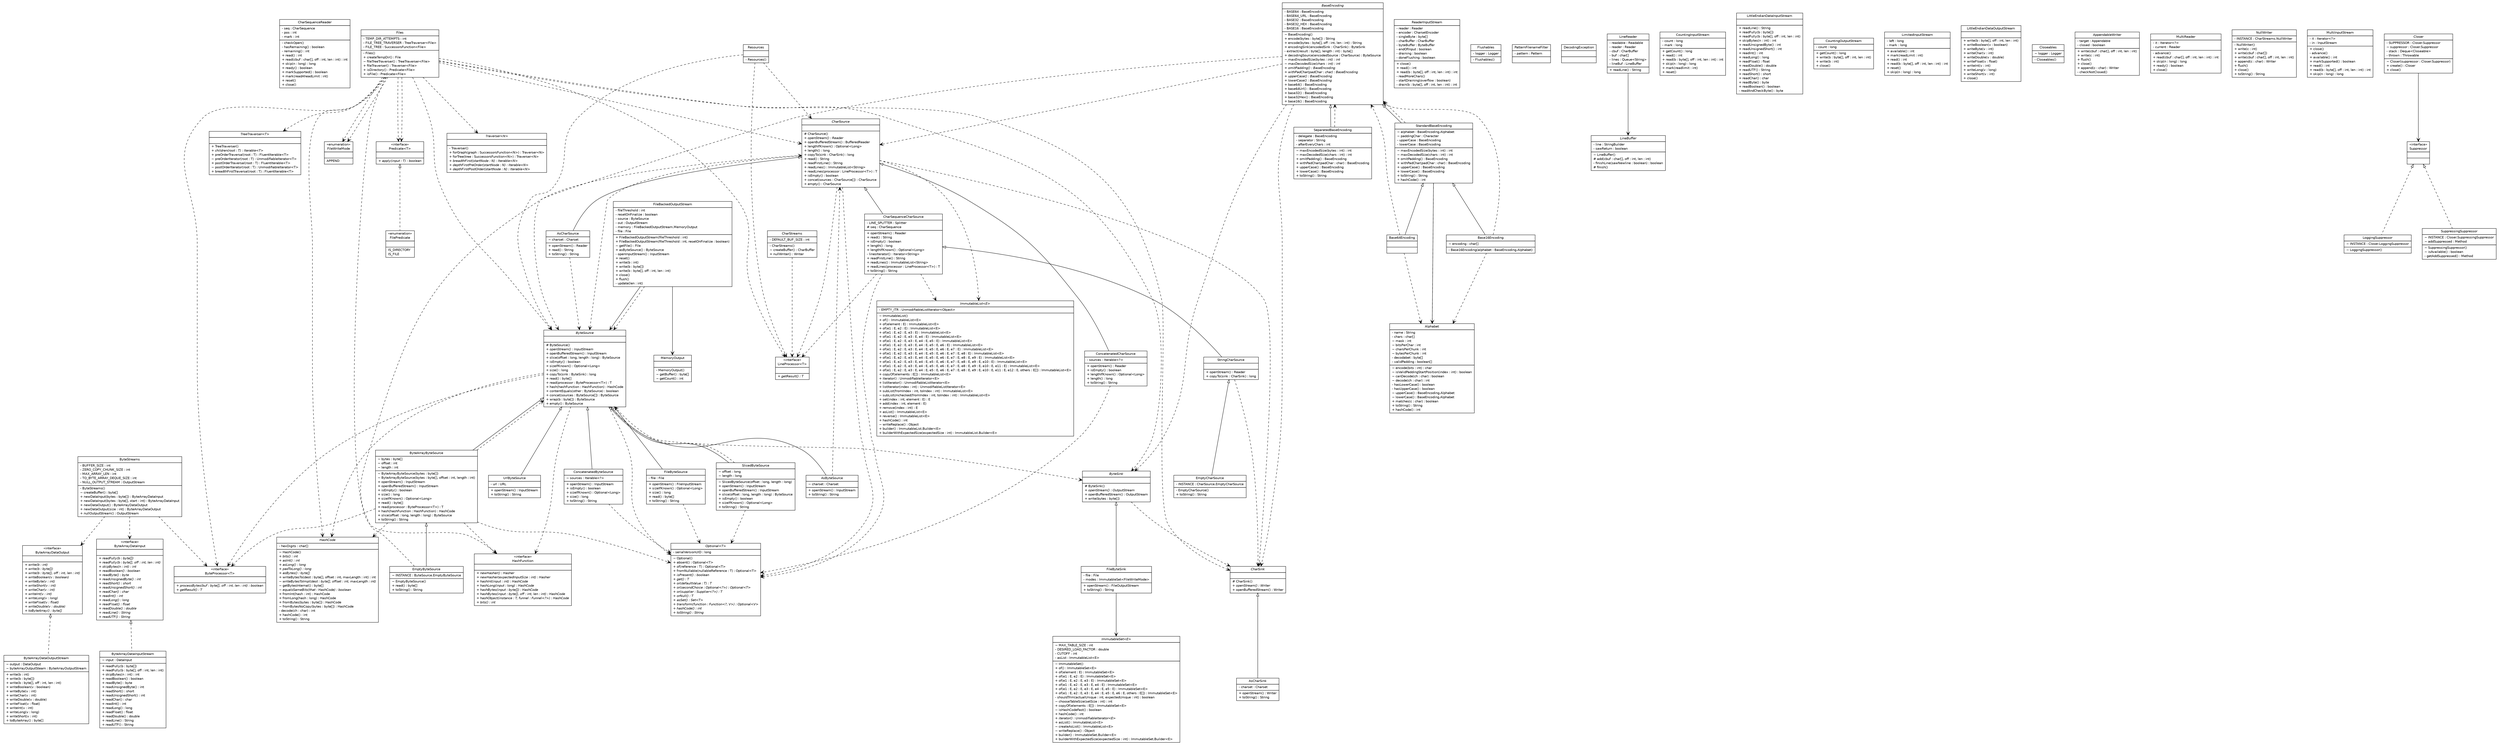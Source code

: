 #!/usr/local/bin/dot
#
# Class diagram 
# Generated by UMLGraph version R5_7_2-32-g40b5a6 (http://www.spinellis.gr/umlgraph/)
#

digraph G {
	edge [fontname="Helvetica",fontsize=10,labelfontname="Helvetica",labelfontsize=10];
	node [fontname="Helvetica",fontsize=10,shape=plaintext];
	nodesep=0.25;
	ranksep=0.5;
	// com.google.common.io.CharSequenceReader
	c0 [label=<<table title="com.google.common.io.CharSequenceReader" border="0" cellborder="1" cellspacing="0" cellpadding="2" port="p">
		<tr><td><table border="0" cellspacing="0" cellpadding="1">
<tr><td align="center" balign="center"> CharSequenceReader </td></tr>
		</table></td></tr>
		<tr><td><table border="0" cellspacing="0" cellpadding="1">
<tr><td align="left" balign="left"> - seq : CharSequence </td></tr>
<tr><td align="left" balign="left"> - pos : int </td></tr>
<tr><td align="left" balign="left"> - mark : int </td></tr>
		</table></td></tr>
		<tr><td><table border="0" cellspacing="0" cellpadding="1">
<tr><td align="left" balign="left"> - checkOpen() </td></tr>
<tr><td align="left" balign="left"> - hasRemaining() : boolean </td></tr>
<tr><td align="left" balign="left"> - remaining() : int </td></tr>
<tr><td align="left" balign="left"> + read() : int </td></tr>
<tr><td align="left" balign="left"> + read(cbuf : char[], off : int, len : int) : int </td></tr>
<tr><td align="left" balign="left"> + skip(n : long) : long </td></tr>
<tr><td align="left" balign="left"> + ready() : boolean </td></tr>
<tr><td align="left" balign="left"> + markSupported() : boolean </td></tr>
<tr><td align="left" balign="left"> + mark(readAheadLimit : int) </td></tr>
<tr><td align="left" balign="left"> + reset() </td></tr>
<tr><td align="left" balign="left"> + close() </td></tr>
		</table></td></tr>
		</table>>, URL="null", fontname="Helvetica", fontcolor="black", fontsize=10.0];
	// com.google.common.io.ByteArrayDataOutput
	c1 [label=<<table title="com.google.common.io.ByteArrayDataOutput" border="0" cellborder="1" cellspacing="0" cellpadding="2" port="p">
		<tr><td><table border="0" cellspacing="0" cellpadding="1">
<tr><td align="center" balign="center"> &#171;interface&#187; </td></tr>
<tr><td align="center" balign="center"> ByteArrayDataOutput </td></tr>
		</table></td></tr>
		<tr><td><table border="0" cellspacing="0" cellpadding="1">
<tr><td align="left" balign="left">  </td></tr>
		</table></td></tr>
		<tr><td><table border="0" cellspacing="0" cellpadding="1">
<tr><td align="left" balign="left"><font face="Helvetica-Oblique" point-size="10.0"> + write(b : int) </font></td></tr>
<tr><td align="left" balign="left"><font face="Helvetica-Oblique" point-size="10.0"> + write(b : byte[]) </font></td></tr>
<tr><td align="left" balign="left"><font face="Helvetica-Oblique" point-size="10.0"> + write(b : byte[], off : int, len : int) </font></td></tr>
<tr><td align="left" balign="left"><font face="Helvetica-Oblique" point-size="10.0"> + writeBoolean(v : boolean) </font></td></tr>
<tr><td align="left" balign="left"><font face="Helvetica-Oblique" point-size="10.0"> + writeByte(v : int) </font></td></tr>
<tr><td align="left" balign="left"><font face="Helvetica-Oblique" point-size="10.0"> + writeShort(v : int) </font></td></tr>
<tr><td align="left" balign="left"><font face="Helvetica-Oblique" point-size="10.0"> + writeChar(v : int) </font></td></tr>
<tr><td align="left" balign="left"><font face="Helvetica-Oblique" point-size="10.0"> + writeInt(v : int) </font></td></tr>
<tr><td align="left" balign="left"><font face="Helvetica-Oblique" point-size="10.0"> + writeLong(v : long) </font></td></tr>
<tr><td align="left" balign="left"><font face="Helvetica-Oblique" point-size="10.0"> + writeFloat(v : float) </font></td></tr>
<tr><td align="left" balign="left"><font face="Helvetica-Oblique" point-size="10.0"> + writeDouble(v : double) </font></td></tr>
<tr><td align="left" balign="left"><font face="Helvetica-Oblique" point-size="10.0"> + toByteArray() : byte[] </font></td></tr>
		</table></td></tr>
		</table>>, URL="null", fontname="Helvetica", fontcolor="black", fontsize=10.0];
	// com.google.common.io.ReaderInputStream
	c2 [label=<<table title="com.google.common.io.ReaderInputStream" border="0" cellborder="1" cellspacing="0" cellpadding="2" port="p">
		<tr><td><table border="0" cellspacing="0" cellpadding="1">
<tr><td align="center" balign="center"> ReaderInputStream </td></tr>
		</table></td></tr>
		<tr><td><table border="0" cellspacing="0" cellpadding="1">
<tr><td align="left" balign="left"> - reader : Reader </td></tr>
<tr><td align="left" balign="left"> - encoder : CharsetEncoder </td></tr>
<tr><td align="left" balign="left"> - singleByte : byte[] </td></tr>
<tr><td align="left" balign="left"> - charBuffer : CharBuffer </td></tr>
<tr><td align="left" balign="left"> - byteBuffer : ByteBuffer </td></tr>
<tr><td align="left" balign="left"> - endOfInput : boolean </td></tr>
<tr><td align="left" balign="left"> - draining : boolean </td></tr>
<tr><td align="left" balign="left"> - doneFlushing : boolean </td></tr>
		</table></td></tr>
		<tr><td><table border="0" cellspacing="0" cellpadding="1">
<tr><td align="left" balign="left"> + close() </td></tr>
<tr><td align="left" balign="left"> + read() : int </td></tr>
<tr><td align="left" balign="left"> + read(b : byte[], off : int, len : int) : int </td></tr>
<tr><td align="left" balign="left"> - readMoreChars() </td></tr>
<tr><td align="left" balign="left"> - startDraining(overflow : boolean) </td></tr>
<tr><td align="left" balign="left"> - drain(b : byte[], off : int, len : int) : int </td></tr>
		</table></td></tr>
		</table>>, URL="null", fontname="Helvetica", fontcolor="black", fontsize=10.0];
	// com.google.common.io.Flushables
	c3 [label=<<table title="com.google.common.io.Flushables" border="0" cellborder="1" cellspacing="0" cellpadding="2" port="p">
		<tr><td><table border="0" cellspacing="0" cellpadding="1">
<tr><td align="center" balign="center"> Flushables </td></tr>
		</table></td></tr>
		<tr><td><table border="0" cellspacing="0" cellpadding="1">
<tr><td align="left" balign="left"> - logger : Logger </td></tr>
		</table></td></tr>
		<tr><td><table border="0" cellspacing="0" cellpadding="1">
<tr><td align="left" balign="left"> - Flushables() </td></tr>
		</table></td></tr>
		</table>>, URL="null", fontname="Helvetica", fontcolor="black", fontsize=10.0];
	// com.google.common.io.PatternFilenameFilter
	c4 [label=<<table title="com.google.common.io.PatternFilenameFilter" border="0" cellborder="1" cellspacing="0" cellpadding="2" port="p">
		<tr><td><table border="0" cellspacing="0" cellpadding="1">
<tr><td align="center" balign="center"> PatternFilenameFilter </td></tr>
		</table></td></tr>
		<tr><td><table border="0" cellspacing="0" cellpadding="1">
<tr><td align="left" balign="left"> - pattern : Pattern </td></tr>
		</table></td></tr>
		<tr><td><table border="0" cellspacing="0" cellpadding="1">
<tr><td align="left" balign="left">  </td></tr>
		</table></td></tr>
		</table>>, URL="null", fontname="Helvetica", fontcolor="black", fontsize=10.0];
	// com.google.common.io.BaseEncoding
	c5 [label=<<table title="com.google.common.io.BaseEncoding" border="0" cellborder="1" cellspacing="0" cellpadding="2" port="p">
		<tr><td><table border="0" cellspacing="0" cellpadding="1">
<tr><td align="center" balign="center"><font face="Helvetica-Oblique"> BaseEncoding </font></td></tr>
		</table></td></tr>
		<tr><td><table border="0" cellspacing="0" cellpadding="1">
<tr><td align="left" balign="left"> - BASE64 : BaseEncoding </td></tr>
<tr><td align="left" balign="left"> - BASE64_URL : BaseEncoding </td></tr>
<tr><td align="left" balign="left"> - BASE32 : BaseEncoding </td></tr>
<tr><td align="left" balign="left"> - BASE32_HEX : BaseEncoding </td></tr>
<tr><td align="left" balign="left"> - BASE16 : BaseEncoding </td></tr>
		</table></td></tr>
		<tr><td><table border="0" cellspacing="0" cellpadding="1">
<tr><td align="left" balign="left"> ~ BaseEncoding() </td></tr>
<tr><td align="left" balign="left"> + encode(bytes : byte[]) : String </td></tr>
<tr><td align="left" balign="left"> + encode(bytes : byte[], off : int, len : int) : String </td></tr>
<tr><td align="left" balign="left"> + encodingSink(encodedSink : CharSink) : ByteSink </td></tr>
<tr><td align="left" balign="left"> - extract(result : byte[], length : int) : byte[] </td></tr>
<tr><td align="left" balign="left"> + decodingSource(encodedSource : CharSource) : ByteSource </td></tr>
<tr><td align="left" balign="left"><font face="Helvetica-Oblique" point-size="10.0"> ~ maxEncodedSize(bytes : int) : int </font></td></tr>
<tr><td align="left" balign="left"><font face="Helvetica-Oblique" point-size="10.0"> ~ maxDecodedSize(chars : int) : int </font></td></tr>
<tr><td align="left" balign="left"><font face="Helvetica-Oblique" point-size="10.0"> + omitPadding() : BaseEncoding </font></td></tr>
<tr><td align="left" balign="left"><font face="Helvetica-Oblique" point-size="10.0"> + withPadChar(padChar : char) : BaseEncoding </font></td></tr>
<tr><td align="left" balign="left"><font face="Helvetica-Oblique" point-size="10.0"> + upperCase() : BaseEncoding </font></td></tr>
<tr><td align="left" balign="left"><font face="Helvetica-Oblique" point-size="10.0"> + lowerCase() : BaseEncoding </font></td></tr>
<tr><td align="left" balign="left"> + base64() : BaseEncoding </td></tr>
<tr><td align="left" balign="left"> + base64Url() : BaseEncoding </td></tr>
<tr><td align="left" balign="left"> + base32() : BaseEncoding </td></tr>
<tr><td align="left" balign="left"> + base32Hex() : BaseEncoding </td></tr>
<tr><td align="left" balign="left"> + base16() : BaseEncoding </td></tr>
		</table></td></tr>
		</table>>, URL="null", fontname="Helvetica", fontcolor="black", fontsize=10.0];
	// com.google.common.io.BaseEncoding.DecodingException
	c6 [label=<<table title="com.google.common.io.BaseEncoding.DecodingException" border="0" cellborder="1" cellspacing="0" cellpadding="2" port="p">
		<tr><td><table border="0" cellspacing="0" cellpadding="1">
<tr><td align="center" balign="center"> DecodingException </td></tr>
		</table></td></tr>
		<tr><td><table border="0" cellspacing="0" cellpadding="1">
<tr><td align="left" balign="left">  </td></tr>
		</table></td></tr>
		<tr><td><table border="0" cellspacing="0" cellpadding="1">
<tr><td align="left" balign="left">  </td></tr>
		</table></td></tr>
		</table>>, URL="null", fontname="Helvetica", fontcolor="black", fontsize=10.0];
	// com.google.common.io.BaseEncoding.Alphabet
	c7 [label=<<table title="com.google.common.io.BaseEncoding.Alphabet" border="0" cellborder="1" cellspacing="0" cellpadding="2" port="p">
		<tr><td><table border="0" cellspacing="0" cellpadding="1">
<tr><td align="center" balign="center"> Alphabet </td></tr>
		</table></td></tr>
		<tr><td><table border="0" cellspacing="0" cellpadding="1">
<tr><td align="left" balign="left"> - name : String </td></tr>
<tr><td align="left" balign="left"> - chars : char[] </td></tr>
<tr><td align="left" balign="left"> ~ mask : int </td></tr>
<tr><td align="left" balign="left"> ~ bitsPerChar : int </td></tr>
<tr><td align="left" balign="left"> ~ charsPerChunk : int </td></tr>
<tr><td align="left" balign="left"> ~ bytesPerChunk : int </td></tr>
<tr><td align="left" balign="left"> - decodabet : byte[] </td></tr>
<tr><td align="left" balign="left"> - validPadding : boolean[] </td></tr>
		</table></td></tr>
		<tr><td><table border="0" cellspacing="0" cellpadding="1">
<tr><td align="left" balign="left"> ~ encode(bits : int) : char </td></tr>
<tr><td align="left" balign="left"> ~ isValidPaddingStartPosition(index : int) : boolean </td></tr>
<tr><td align="left" balign="left"> ~ canDecode(ch : char) : boolean </td></tr>
<tr><td align="left" balign="left"> ~ decode(ch : char) : int </td></tr>
<tr><td align="left" balign="left"> - hasLowerCase() : boolean </td></tr>
<tr><td align="left" balign="left"> - hasUpperCase() : boolean </td></tr>
<tr><td align="left" balign="left"> ~ upperCase() : BaseEncoding.Alphabet </td></tr>
<tr><td align="left" balign="left"> ~ lowerCase() : BaseEncoding.Alphabet </td></tr>
<tr><td align="left" balign="left"> + matches(c : char) : boolean </td></tr>
<tr><td align="left" balign="left"> + toString() : String </td></tr>
<tr><td align="left" balign="left"> + hashCode() : int </td></tr>
		</table></td></tr>
		</table>>, URL="null", fontname="Helvetica", fontcolor="black", fontsize=10.0];
	// com.google.common.io.BaseEncoding.StandardBaseEncoding
	c8 [label=<<table title="com.google.common.io.BaseEncoding.StandardBaseEncoding" border="0" cellborder="1" cellspacing="0" cellpadding="2" port="p">
		<tr><td><table border="0" cellspacing="0" cellpadding="1">
<tr><td align="center" balign="center"> StandardBaseEncoding </td></tr>
		</table></td></tr>
		<tr><td><table border="0" cellspacing="0" cellpadding="1">
<tr><td align="left" balign="left"> ~ alphabet : BaseEncoding.Alphabet </td></tr>
<tr><td align="left" balign="left"> ~ paddingChar : Character </td></tr>
<tr><td align="left" balign="left"> - upperCase : BaseEncoding </td></tr>
<tr><td align="left" balign="left"> - lowerCase : BaseEncoding </td></tr>
		</table></td></tr>
		<tr><td><table border="0" cellspacing="0" cellpadding="1">
<tr><td align="left" balign="left"> ~ maxEncodedSize(bytes : int) : int </td></tr>
<tr><td align="left" balign="left"> ~ maxDecodedSize(chars : int) : int </td></tr>
<tr><td align="left" balign="left"> + omitPadding() : BaseEncoding </td></tr>
<tr><td align="left" balign="left"> + withPadChar(padChar : char) : BaseEncoding </td></tr>
<tr><td align="left" balign="left"> + upperCase() : BaseEncoding </td></tr>
<tr><td align="left" balign="left"> + lowerCase() : BaseEncoding </td></tr>
<tr><td align="left" balign="left"> + toString() : String </td></tr>
<tr><td align="left" balign="left"> + hashCode() : int </td></tr>
		</table></td></tr>
		</table>>, URL="null", fontname="Helvetica", fontcolor="black", fontsize=10.0];
	// com.google.common.io.BaseEncoding.Base16Encoding
	c9 [label=<<table title="com.google.common.io.BaseEncoding.Base16Encoding" border="0" cellborder="1" cellspacing="0" cellpadding="2" port="p">
		<tr><td><table border="0" cellspacing="0" cellpadding="1">
<tr><td align="center" balign="center"> Base16Encoding </td></tr>
		</table></td></tr>
		<tr><td><table border="0" cellspacing="0" cellpadding="1">
<tr><td align="left" balign="left"> ~ encoding : char[] </td></tr>
		</table></td></tr>
		<tr><td><table border="0" cellspacing="0" cellpadding="1">
<tr><td align="left" balign="left"> - Base16Encoding(alphabet : BaseEncoding.Alphabet) </td></tr>
		</table></td></tr>
		</table>>, URL="null", fontname="Helvetica", fontcolor="black", fontsize=10.0];
	// com.google.common.io.BaseEncoding.Base64Encoding
	c10 [label=<<table title="com.google.common.io.BaseEncoding.Base64Encoding" border="0" cellborder="1" cellspacing="0" cellpadding="2" port="p">
		<tr><td><table border="0" cellspacing="0" cellpadding="1">
<tr><td align="center" balign="center"> Base64Encoding </td></tr>
		</table></td></tr>
		<tr><td><table border="0" cellspacing="0" cellpadding="1">
<tr><td align="left" balign="left">  </td></tr>
		</table></td></tr>
		<tr><td><table border="0" cellspacing="0" cellpadding="1">
<tr><td align="left" balign="left">  </td></tr>
		</table></td></tr>
		</table>>, URL="null", fontname="Helvetica", fontcolor="black", fontsize=10.0];
	// com.google.common.io.BaseEncoding.SeparatedBaseEncoding
	c11 [label=<<table title="com.google.common.io.BaseEncoding.SeparatedBaseEncoding" border="0" cellborder="1" cellspacing="0" cellpadding="2" port="p">
		<tr><td><table border="0" cellspacing="0" cellpadding="1">
<tr><td align="center" balign="center"> SeparatedBaseEncoding </td></tr>
		</table></td></tr>
		<tr><td><table border="0" cellspacing="0" cellpadding="1">
<tr><td align="left" balign="left"> - delegate : BaseEncoding </td></tr>
<tr><td align="left" balign="left"> - separator : String </td></tr>
<tr><td align="left" balign="left"> - afterEveryChars : int </td></tr>
		</table></td></tr>
		<tr><td><table border="0" cellspacing="0" cellpadding="1">
<tr><td align="left" balign="left"> ~ maxEncodedSize(bytes : int) : int </td></tr>
<tr><td align="left" balign="left"> ~ maxDecodedSize(chars : int) : int </td></tr>
<tr><td align="left" balign="left"> + omitPadding() : BaseEncoding </td></tr>
<tr><td align="left" balign="left"> + withPadChar(padChar : char) : BaseEncoding </td></tr>
<tr><td align="left" balign="left"> + upperCase() : BaseEncoding </td></tr>
<tr><td align="left" balign="left"> + lowerCase() : BaseEncoding </td></tr>
<tr><td align="left" balign="left"> + toString() : String </td></tr>
		</table></td></tr>
		</table>>, URL="null", fontname="Helvetica", fontcolor="black", fontsize=10.0];
	// com.google.common.io.LineReader
	c12 [label=<<table title="com.google.common.io.LineReader" border="0" cellborder="1" cellspacing="0" cellpadding="2" port="p">
		<tr><td><table border="0" cellspacing="0" cellpadding="1">
<tr><td align="center" balign="center"> LineReader </td></tr>
		</table></td></tr>
		<tr><td><table border="0" cellspacing="0" cellpadding="1">
<tr><td align="left" balign="left"> - readable : Readable </td></tr>
<tr><td align="left" balign="left"> - reader : Reader </td></tr>
<tr><td align="left" balign="left"> - cbuf : CharBuffer </td></tr>
<tr><td align="left" balign="left"> - buf : char[] </td></tr>
<tr><td align="left" balign="left"> - lines : Queue&lt;String&gt; </td></tr>
<tr><td align="left" balign="left"> - lineBuf : LineBuffer </td></tr>
		</table></td></tr>
		<tr><td><table border="0" cellspacing="0" cellpadding="1">
<tr><td align="left" balign="left"> + readLine() : String </td></tr>
		</table></td></tr>
		</table>>, URL="null", fontname="Helvetica", fontcolor="black", fontsize=10.0];
	// com.google.common.io.Files
	c13 [label=<<table title="com.google.common.io.Files" border="0" cellborder="1" cellspacing="0" cellpadding="2" port="p">
		<tr><td><table border="0" cellspacing="0" cellpadding="1">
<tr><td align="center" balign="center"> Files </td></tr>
		</table></td></tr>
		<tr><td><table border="0" cellspacing="0" cellpadding="1">
<tr><td align="left" balign="left"> - TEMP_DIR_ATTEMPTS : int </td></tr>
<tr><td align="left" balign="left"> - FILE_TREE_TRAVERSER : TreeTraverser&lt;File&gt; </td></tr>
<tr><td align="left" balign="left"> - FILE_TREE : SuccessorsFunction&lt;File&gt; </td></tr>
		</table></td></tr>
		<tr><td><table border="0" cellspacing="0" cellpadding="1">
<tr><td align="left" balign="left"> - Files() </td></tr>
<tr><td align="left" balign="left"> + createTempDir() : File </td></tr>
<tr><td align="left" balign="left"> ~ fileTreeTraverser() : TreeTraverser&lt;File&gt; </td></tr>
<tr><td align="left" balign="left"> + fileTraverser() : Traverser&lt;File&gt; </td></tr>
<tr><td align="left" balign="left"> + isDirectory() : Predicate&lt;File&gt; </td></tr>
<tr><td align="left" balign="left"> + isFile() : Predicate&lt;File&gt; </td></tr>
		</table></td></tr>
		</table>>, URL="null", fontname="Helvetica", fontcolor="black", fontsize=10.0];
	// com.google.common.io.Files.FileByteSource
	c14 [label=<<table title="com.google.common.io.Files.FileByteSource" border="0" cellborder="1" cellspacing="0" cellpadding="2" port="p">
		<tr><td><table border="0" cellspacing="0" cellpadding="1">
<tr><td align="center" balign="center"> FileByteSource </td></tr>
		</table></td></tr>
		<tr><td><table border="0" cellspacing="0" cellpadding="1">
<tr><td align="left" balign="left"> - file : File </td></tr>
		</table></td></tr>
		<tr><td><table border="0" cellspacing="0" cellpadding="1">
<tr><td align="left" balign="left"> + openStream() : FileInputStream </td></tr>
<tr><td align="left" balign="left"> + sizeIfKnown() : Optional&lt;Long&gt; </td></tr>
<tr><td align="left" balign="left"> + size() : long </td></tr>
<tr><td align="left" balign="left"> + read() : byte[] </td></tr>
<tr><td align="left" balign="left"> + toString() : String </td></tr>
		</table></td></tr>
		</table>>, URL="null", fontname="Helvetica", fontcolor="black", fontsize=10.0];
	// com.google.common.io.Files.FileByteSink
	c15 [label=<<table title="com.google.common.io.Files.FileByteSink" border="0" cellborder="1" cellspacing="0" cellpadding="2" port="p">
		<tr><td><table border="0" cellspacing="0" cellpadding="1">
<tr><td align="center" balign="center"> FileByteSink </td></tr>
		</table></td></tr>
		<tr><td><table border="0" cellspacing="0" cellpadding="1">
<tr><td align="left" balign="left"> - file : File </td></tr>
<tr><td align="left" balign="left"> - modes : ImmutableSet&lt;FileWriteMode&gt; </td></tr>
		</table></td></tr>
		<tr><td><table border="0" cellspacing="0" cellpadding="1">
<tr><td align="left" balign="left"> + openStream() : FileOutputStream </td></tr>
<tr><td align="left" balign="left"> + toString() : String </td></tr>
		</table></td></tr>
		</table>>, URL="null", fontname="Helvetica", fontcolor="black", fontsize=10.0];
	// com.google.common.io.Files.FilePredicate
	c16 [label=<<table title="com.google.common.io.Files.FilePredicate" border="0" cellborder="1" cellspacing="0" cellpadding="2" port="p">
		<tr><td><table border="0" cellspacing="0" cellpadding="1">
<tr><td align="center" balign="center"> &#171;enumeration&#187; </td></tr>
<tr><td align="center" balign="center"> FilePredicate </td></tr>
		</table></td></tr>
		<tr><td><table border="0" cellspacing="0" cellpadding="1">
<tr><td align="left" balign="left">  </td></tr>
		</table></td></tr>
		<tr><td><table border="0" cellspacing="0" cellpadding="1">
<tr><td align="left" balign="left"> IS_DIRECTORY </td></tr>
<tr><td align="left" balign="left"> IS_FILE </td></tr>
		</table></td></tr>
		</table>>, URL="null", fontname="Helvetica", fontcolor="black", fontsize=10.0];
	// com.google.common.io.CountingInputStream
	c17 [label=<<table title="com.google.common.io.CountingInputStream" border="0" cellborder="1" cellspacing="0" cellpadding="2" port="p">
		<tr><td><table border="0" cellspacing="0" cellpadding="1">
<tr><td align="center" balign="center"> CountingInputStream </td></tr>
		</table></td></tr>
		<tr><td><table border="0" cellspacing="0" cellpadding="1">
<tr><td align="left" balign="left"> - count : long </td></tr>
<tr><td align="left" balign="left"> - mark : long </td></tr>
		</table></td></tr>
		<tr><td><table border="0" cellspacing="0" cellpadding="1">
<tr><td align="left" balign="left"> + getCount() : long </td></tr>
<tr><td align="left" balign="left"> + read() : int </td></tr>
<tr><td align="left" balign="left"> + read(b : byte[], off : int, len : int) : int </td></tr>
<tr><td align="left" balign="left"> + skip(n : long) : long </td></tr>
<tr><td align="left" balign="left"> + mark(readlimit : int) </td></tr>
<tr><td align="left" balign="left"> + reset() </td></tr>
		</table></td></tr>
		</table>>, URL="null", fontname="Helvetica", fontcolor="black", fontsize=10.0];
	// com.google.common.io.LittleEndianDataInputStream
	c18 [label=<<table title="com.google.common.io.LittleEndianDataInputStream" border="0" cellborder="1" cellspacing="0" cellpadding="2" port="p">
		<tr><td><table border="0" cellspacing="0" cellpadding="1">
<tr><td align="center" balign="center"> LittleEndianDataInputStream </td></tr>
		</table></td></tr>
		<tr><td><table border="0" cellspacing="0" cellpadding="1">
<tr><td align="left" balign="left">  </td></tr>
		</table></td></tr>
		<tr><td><table border="0" cellspacing="0" cellpadding="1">
<tr><td align="left" balign="left"> + readLine() : String </td></tr>
<tr><td align="left" balign="left"> + readFully(b : byte[]) </td></tr>
<tr><td align="left" balign="left"> + readFully(b : byte[], off : int, len : int) </td></tr>
<tr><td align="left" balign="left"> + skipBytes(n : int) : int </td></tr>
<tr><td align="left" balign="left"> + readUnsignedByte() : int </td></tr>
<tr><td align="left" balign="left"> + readUnsignedShort() : int </td></tr>
<tr><td align="left" balign="left"> + readInt() : int </td></tr>
<tr><td align="left" balign="left"> + readLong() : long </td></tr>
<tr><td align="left" balign="left"> + readFloat() : float </td></tr>
<tr><td align="left" balign="left"> + readDouble() : double </td></tr>
<tr><td align="left" balign="left"> + readUTF() : String </td></tr>
<tr><td align="left" balign="left"> + readShort() : short </td></tr>
<tr><td align="left" balign="left"> + readChar() : char </td></tr>
<tr><td align="left" balign="left"> + readByte() : byte </td></tr>
<tr><td align="left" balign="left"> + readBoolean() : boolean </td></tr>
<tr><td align="left" balign="left"> - readAndCheckByte() : byte </td></tr>
		</table></td></tr>
		</table>>, URL="null", fontname="Helvetica", fontcolor="black", fontsize=10.0];
	// com.google.common.io.ByteArrayDataInput
	c19 [label=<<table title="com.google.common.io.ByteArrayDataInput" border="0" cellborder="1" cellspacing="0" cellpadding="2" port="p">
		<tr><td><table border="0" cellspacing="0" cellpadding="1">
<tr><td align="center" balign="center"> &#171;interface&#187; </td></tr>
<tr><td align="center" balign="center"> ByteArrayDataInput </td></tr>
		</table></td></tr>
		<tr><td><table border="0" cellspacing="0" cellpadding="1">
<tr><td align="left" balign="left">  </td></tr>
		</table></td></tr>
		<tr><td><table border="0" cellspacing="0" cellpadding="1">
<tr><td align="left" balign="left"><font face="Helvetica-Oblique" point-size="10.0"> + readFully(b : byte[]) </font></td></tr>
<tr><td align="left" balign="left"><font face="Helvetica-Oblique" point-size="10.0"> + readFully(b : byte[], off : int, len : int) </font></td></tr>
<tr><td align="left" balign="left"><font face="Helvetica-Oblique" point-size="10.0"> + skipBytes(n : int) : int </font></td></tr>
<tr><td align="left" balign="left"><font face="Helvetica-Oblique" point-size="10.0"> + readBoolean() : boolean </font></td></tr>
<tr><td align="left" balign="left"><font face="Helvetica-Oblique" point-size="10.0"> + readByte() : byte </font></td></tr>
<tr><td align="left" balign="left"><font face="Helvetica-Oblique" point-size="10.0"> + readUnsignedByte() : int </font></td></tr>
<tr><td align="left" balign="left"><font face="Helvetica-Oblique" point-size="10.0"> + readShort() : short </font></td></tr>
<tr><td align="left" balign="left"><font face="Helvetica-Oblique" point-size="10.0"> + readUnsignedShort() : int </font></td></tr>
<tr><td align="left" balign="left"><font face="Helvetica-Oblique" point-size="10.0"> + readChar() : char </font></td></tr>
<tr><td align="left" balign="left"><font face="Helvetica-Oblique" point-size="10.0"> + readInt() : int </font></td></tr>
<tr><td align="left" balign="left"><font face="Helvetica-Oblique" point-size="10.0"> + readLong() : long </font></td></tr>
<tr><td align="left" balign="left"><font face="Helvetica-Oblique" point-size="10.0"> + readFloat() : float </font></td></tr>
<tr><td align="left" balign="left"><font face="Helvetica-Oblique" point-size="10.0"> + readDouble() : double </font></td></tr>
<tr><td align="left" balign="left"><font face="Helvetica-Oblique" point-size="10.0"> + readLine() : String </font></td></tr>
<tr><td align="left" balign="left"><font face="Helvetica-Oblique" point-size="10.0"> + readUTF() : String </font></td></tr>
		</table></td></tr>
		</table>>, URL="null", fontname="Helvetica", fontcolor="black", fontsize=10.0];
	// com.google.common.io.LineProcessor<T>
	c20 [label=<<table title="com.google.common.io.LineProcessor" border="0" cellborder="1" cellspacing="0" cellpadding="2" port="p">
		<tr><td><table border="0" cellspacing="0" cellpadding="1">
<tr><td align="center" balign="center"> &#171;interface&#187; </td></tr>
<tr><td align="center" balign="center"> LineProcessor&lt;T&gt; </td></tr>
		</table></td></tr>
		<tr><td><table border="0" cellspacing="0" cellpadding="1">
<tr><td align="left" balign="left">  </td></tr>
		</table></td></tr>
		<tr><td><table border="0" cellspacing="0" cellpadding="1">
<tr><td align="left" balign="left"><font face="Helvetica-Oblique" point-size="10.0"> + getResult() : T </font></td></tr>
		</table></td></tr>
		</table>>, URL="null", fontname="Helvetica", fontcolor="black", fontsize=10.0];
	// com.google.common.io.CountingOutputStream
	c21 [label=<<table title="com.google.common.io.CountingOutputStream" border="0" cellborder="1" cellspacing="0" cellpadding="2" port="p">
		<tr><td><table border="0" cellspacing="0" cellpadding="1">
<tr><td align="center" balign="center"> CountingOutputStream </td></tr>
		</table></td></tr>
		<tr><td><table border="0" cellspacing="0" cellpadding="1">
<tr><td align="left" balign="left"> - count : long </td></tr>
		</table></td></tr>
		<tr><td><table border="0" cellspacing="0" cellpadding="1">
<tr><td align="left" balign="left"> + getCount() : long </td></tr>
<tr><td align="left" balign="left"> + write(b : byte[], off : int, len : int) </td></tr>
<tr><td align="left" balign="left"> + write(b : int) </td></tr>
<tr><td align="left" balign="left"> + close() </td></tr>
		</table></td></tr>
		</table>>, URL="null", fontname="Helvetica", fontcolor="black", fontsize=10.0];
	// com.google.common.io.CharSource
	c22 [label=<<table title="com.google.common.io.CharSource" border="0" cellborder="1" cellspacing="0" cellpadding="2" port="p">
		<tr><td><table border="0" cellspacing="0" cellpadding="1">
<tr><td align="center" balign="center"><font face="Helvetica-Oblique"> CharSource </font></td></tr>
		</table></td></tr>
		<tr><td><table border="0" cellspacing="0" cellpadding="1">
<tr><td align="left" balign="left">  </td></tr>
		</table></td></tr>
		<tr><td><table border="0" cellspacing="0" cellpadding="1">
<tr><td align="left" balign="left"> # CharSource() </td></tr>
<tr><td align="left" balign="left"><font face="Helvetica-Oblique" point-size="10.0"> + openStream() : Reader </font></td></tr>
<tr><td align="left" balign="left"> + openBufferedStream() : BufferedReader </td></tr>
<tr><td align="left" balign="left"> + lengthIfKnown() : Optional&lt;Long&gt; </td></tr>
<tr><td align="left" balign="left"> + length() : long </td></tr>
<tr><td align="left" balign="left"> + copyTo(sink : CharSink) : long </td></tr>
<tr><td align="left" balign="left"> + read() : String </td></tr>
<tr><td align="left" balign="left"> + readFirstLine() : String </td></tr>
<tr><td align="left" balign="left"> + readLines() : ImmutableList&lt;String&gt; </td></tr>
<tr><td align="left" balign="left"> + readLines(processor : LineProcessor&lt;T&gt;) : T </td></tr>
<tr><td align="left" balign="left"> + isEmpty() : boolean </td></tr>
<tr><td align="left" balign="left"> + concat(sources : CharSource[]) : CharSource </td></tr>
<tr><td align="left" balign="left"> + empty() : CharSource </td></tr>
		</table></td></tr>
		</table>>, URL="null", fontname="Helvetica", fontcolor="black", fontsize=10.0];
	// com.google.common.io.CharSource.AsByteSource
	c23 [label=<<table title="com.google.common.io.CharSource.AsByteSource" border="0" cellborder="1" cellspacing="0" cellpadding="2" port="p">
		<tr><td><table border="0" cellspacing="0" cellpadding="1">
<tr><td align="center" balign="center"> AsByteSource </td></tr>
		</table></td></tr>
		<tr><td><table border="0" cellspacing="0" cellpadding="1">
<tr><td align="left" balign="left"> ~ charset : Charset </td></tr>
		</table></td></tr>
		<tr><td><table border="0" cellspacing="0" cellpadding="1">
<tr><td align="left" balign="left"> + openStream() : InputStream </td></tr>
<tr><td align="left" balign="left"> + toString() : String </td></tr>
		</table></td></tr>
		</table>>, URL="null", fontname="Helvetica", fontcolor="black", fontsize=10.0];
	// com.google.common.io.CharSource.CharSequenceCharSource
	c24 [label=<<table title="com.google.common.io.CharSource.CharSequenceCharSource" border="0" cellborder="1" cellspacing="0" cellpadding="2" port="p">
		<tr><td><table border="0" cellspacing="0" cellpadding="1">
<tr><td align="center" balign="center"> CharSequenceCharSource </td></tr>
		</table></td></tr>
		<tr><td><table border="0" cellspacing="0" cellpadding="1">
<tr><td align="left" balign="left"> - LINE_SPLITTER : Splitter </td></tr>
<tr><td align="left" balign="left"> # seq : CharSequence </td></tr>
		</table></td></tr>
		<tr><td><table border="0" cellspacing="0" cellpadding="1">
<tr><td align="left" balign="left"> + openStream() : Reader </td></tr>
<tr><td align="left" balign="left"> + read() : String </td></tr>
<tr><td align="left" balign="left"> + isEmpty() : boolean </td></tr>
<tr><td align="left" balign="left"> + length() : long </td></tr>
<tr><td align="left" balign="left"> + lengthIfKnown() : Optional&lt;Long&gt; </td></tr>
<tr><td align="left" balign="left"> - linesIterator() : Iterator&lt;String&gt; </td></tr>
<tr><td align="left" balign="left"> + readFirstLine() : String </td></tr>
<tr><td align="left" balign="left"> + readLines() : ImmutableList&lt;String&gt; </td></tr>
<tr><td align="left" balign="left"> + readLines(processor : LineProcessor&lt;T&gt;) : T </td></tr>
<tr><td align="left" balign="left"> + toString() : String </td></tr>
		</table></td></tr>
		</table>>, URL="null", fontname="Helvetica", fontcolor="black", fontsize=10.0];
	// com.google.common.io.CharSource.StringCharSource
	c25 [label=<<table title="com.google.common.io.CharSource.StringCharSource" border="0" cellborder="1" cellspacing="0" cellpadding="2" port="p">
		<tr><td><table border="0" cellspacing="0" cellpadding="1">
<tr><td align="center" balign="center"> StringCharSource </td></tr>
		</table></td></tr>
		<tr><td><table border="0" cellspacing="0" cellpadding="1">
<tr><td align="left" balign="left">  </td></tr>
		</table></td></tr>
		<tr><td><table border="0" cellspacing="0" cellpadding="1">
<tr><td align="left" balign="left"> + openStream() : Reader </td></tr>
<tr><td align="left" balign="left"> + copyTo(sink : CharSink) : long </td></tr>
		</table></td></tr>
		</table>>, URL="null", fontname="Helvetica", fontcolor="black", fontsize=10.0];
	// com.google.common.io.CharSource.EmptyCharSource
	c26 [label=<<table title="com.google.common.io.CharSource.EmptyCharSource" border="0" cellborder="1" cellspacing="0" cellpadding="2" port="p">
		<tr><td><table border="0" cellspacing="0" cellpadding="1">
<tr><td align="center" balign="center"> EmptyCharSource </td></tr>
		</table></td></tr>
		<tr><td><table border="0" cellspacing="0" cellpadding="1">
<tr><td align="left" balign="left"> - INSTANCE : CharSource.EmptyCharSource </td></tr>
		</table></td></tr>
		<tr><td><table border="0" cellspacing="0" cellpadding="1">
<tr><td align="left" balign="left"> - EmptyCharSource() </td></tr>
<tr><td align="left" balign="left"> + toString() : String </td></tr>
		</table></td></tr>
		</table>>, URL="null", fontname="Helvetica", fontcolor="black", fontsize=10.0];
	// com.google.common.io.CharSource.ConcatenatedCharSource
	c27 [label=<<table title="com.google.common.io.CharSource.ConcatenatedCharSource" border="0" cellborder="1" cellspacing="0" cellpadding="2" port="p">
		<tr><td><table border="0" cellspacing="0" cellpadding="1">
<tr><td align="center" balign="center"> ConcatenatedCharSource </td></tr>
		</table></td></tr>
		<tr><td><table border="0" cellspacing="0" cellpadding="1">
<tr><td align="left" balign="left"> - sources : Iterable&lt;?&gt; </td></tr>
		</table></td></tr>
		<tr><td><table border="0" cellspacing="0" cellpadding="1">
<tr><td align="left" balign="left"> + openStream() : Reader </td></tr>
<tr><td align="left" balign="left"> + isEmpty() : boolean </td></tr>
<tr><td align="left" balign="left"> + lengthIfKnown() : Optional&lt;Long&gt; </td></tr>
<tr><td align="left" balign="left"> + length() : long </td></tr>
<tr><td align="left" balign="left"> + toString() : String </td></tr>
		</table></td></tr>
		</table>>, URL="null", fontname="Helvetica", fontcolor="black", fontsize=10.0];
	// com.google.common.io.CharSink
	c28 [label=<<table title="com.google.common.io.CharSink" border="0" cellborder="1" cellspacing="0" cellpadding="2" port="p">
		<tr><td><table border="0" cellspacing="0" cellpadding="1">
<tr><td align="center" balign="center"><font face="Helvetica-Oblique"> CharSink </font></td></tr>
		</table></td></tr>
		<tr><td><table border="0" cellspacing="0" cellpadding="1">
<tr><td align="left" balign="left">  </td></tr>
		</table></td></tr>
		<tr><td><table border="0" cellspacing="0" cellpadding="1">
<tr><td align="left" balign="left"> # CharSink() </td></tr>
<tr><td align="left" balign="left"><font face="Helvetica-Oblique" point-size="10.0"> + openStream() : Writer </font></td></tr>
<tr><td align="left" balign="left"> + openBufferedStream() : Writer </td></tr>
		</table></td></tr>
		</table>>, URL="null", fontname="Helvetica", fontcolor="black", fontsize=10.0];
	// com.google.common.io.FileWriteMode
	c29 [label=<<table title="com.google.common.io.FileWriteMode" border="0" cellborder="1" cellspacing="0" cellpadding="2" port="p">
		<tr><td><table border="0" cellspacing="0" cellpadding="1">
<tr><td align="center" balign="center"> &#171;enumeration&#187; </td></tr>
<tr><td align="center" balign="center"> FileWriteMode </td></tr>
		</table></td></tr>
		<tr><td><table border="0" cellspacing="0" cellpadding="1">
<tr><td align="left" balign="left">  </td></tr>
		</table></td></tr>
		<tr><td><table border="0" cellspacing="0" cellpadding="1">
<tr><td align="left" balign="left"> APPEND </td></tr>
		</table></td></tr>
		</table>>, URL="null", fontname="Helvetica", fontcolor="black", fontsize=10.0];
	// com.google.common.io.ByteStreams
	c30 [label=<<table title="com.google.common.io.ByteStreams" border="0" cellborder="1" cellspacing="0" cellpadding="2" port="p">
		<tr><td><table border="0" cellspacing="0" cellpadding="1">
<tr><td align="center" balign="center"> ByteStreams </td></tr>
		</table></td></tr>
		<tr><td><table border="0" cellspacing="0" cellpadding="1">
<tr><td align="left" balign="left"> - BUFFER_SIZE : int </td></tr>
<tr><td align="left" balign="left"> - ZERO_COPY_CHUNK_SIZE : int </td></tr>
<tr><td align="left" balign="left"> - MAX_ARRAY_LEN : int </td></tr>
<tr><td align="left" balign="left"> - TO_BYTE_ARRAY_DEQUE_SIZE : int </td></tr>
<tr><td align="left" balign="left"> - NULL_OUTPUT_STREAM : OutputStream </td></tr>
		</table></td></tr>
		<tr><td><table border="0" cellspacing="0" cellpadding="1">
<tr><td align="left" balign="left"> - ByteStreams() </td></tr>
<tr><td align="left" balign="left"> ~ createBuffer() : byte[] </td></tr>
<tr><td align="left" balign="left"> + newDataInput(bytes : byte[]) : ByteArrayDataInput </td></tr>
<tr><td align="left" balign="left"> + newDataInput(bytes : byte[], start : int) : ByteArrayDataInput </td></tr>
<tr><td align="left" balign="left"> + newDataOutput() : ByteArrayDataOutput </td></tr>
<tr><td align="left" balign="left"> + newDataOutput(size : int) : ByteArrayDataOutput </td></tr>
<tr><td align="left" balign="left"> + nullOutputStream() : OutputStream </td></tr>
		</table></td></tr>
		</table>>, URL="null", fontname="Helvetica", fontcolor="black", fontsize=10.0];
	// com.google.common.io.ByteStreams.ByteArrayDataInputStream
	c31 [label=<<table title="com.google.common.io.ByteStreams.ByteArrayDataInputStream" border="0" cellborder="1" cellspacing="0" cellpadding="2" port="p">
		<tr><td><table border="0" cellspacing="0" cellpadding="1">
<tr><td align="center" balign="center"> ByteArrayDataInputStream </td></tr>
		</table></td></tr>
		<tr><td><table border="0" cellspacing="0" cellpadding="1">
<tr><td align="left" balign="left"> ~ input : DataInput </td></tr>
		</table></td></tr>
		<tr><td><table border="0" cellspacing="0" cellpadding="1">
<tr><td align="left" balign="left"> + readFully(b : byte[]) </td></tr>
<tr><td align="left" balign="left"> + readFully(b : byte[], off : int, len : int) </td></tr>
<tr><td align="left" balign="left"> + skipBytes(n : int) : int </td></tr>
<tr><td align="left" balign="left"> + readBoolean() : boolean </td></tr>
<tr><td align="left" balign="left"> + readByte() : byte </td></tr>
<tr><td align="left" balign="left"> + readUnsignedByte() : int </td></tr>
<tr><td align="left" balign="left"> + readShort() : short </td></tr>
<tr><td align="left" balign="left"> + readUnsignedShort() : int </td></tr>
<tr><td align="left" balign="left"> + readChar() : char </td></tr>
<tr><td align="left" balign="left"> + readInt() : int </td></tr>
<tr><td align="left" balign="left"> + readLong() : long </td></tr>
<tr><td align="left" balign="left"> + readFloat() : float </td></tr>
<tr><td align="left" balign="left"> + readDouble() : double </td></tr>
<tr><td align="left" balign="left"> + readLine() : String </td></tr>
<tr><td align="left" balign="left"> + readUTF() : String </td></tr>
		</table></td></tr>
		</table>>, URL="null", fontname="Helvetica", fontcolor="black", fontsize=10.0];
	// com.google.common.io.ByteStreams.ByteArrayDataOutputStream
	c32 [label=<<table title="com.google.common.io.ByteStreams.ByteArrayDataOutputStream" border="0" cellborder="1" cellspacing="0" cellpadding="2" port="p">
		<tr><td><table border="0" cellspacing="0" cellpadding="1">
<tr><td align="center" balign="center"> ByteArrayDataOutputStream </td></tr>
		</table></td></tr>
		<tr><td><table border="0" cellspacing="0" cellpadding="1">
<tr><td align="left" balign="left"> ~ output : DataOutput </td></tr>
<tr><td align="left" balign="left"> ~ byteArrayOutputSteam : ByteArrayOutputStream </td></tr>
		</table></td></tr>
		<tr><td><table border="0" cellspacing="0" cellpadding="1">
<tr><td align="left" balign="left"> + write(b : int) </td></tr>
<tr><td align="left" balign="left"> + write(b : byte[]) </td></tr>
<tr><td align="left" balign="left"> + write(b : byte[], off : int, len : int) </td></tr>
<tr><td align="left" balign="left"> + writeBoolean(v : boolean) </td></tr>
<tr><td align="left" balign="left"> + writeByte(v : int) </td></tr>
<tr><td align="left" balign="left"> + writeChar(v : int) </td></tr>
<tr><td align="left" balign="left"> + writeDouble(v : double) </td></tr>
<tr><td align="left" balign="left"> + writeFloat(v : float) </td></tr>
<tr><td align="left" balign="left"> + writeInt(v : int) </td></tr>
<tr><td align="left" balign="left"> + writeLong(v : long) </td></tr>
<tr><td align="left" balign="left"> + writeShort(v : int) </td></tr>
<tr><td align="left" balign="left"> + toByteArray() : byte[] </td></tr>
		</table></td></tr>
		</table>>, URL="null", fontname="Helvetica", fontcolor="black", fontsize=10.0];
	// com.google.common.io.ByteStreams.LimitedInputStream
	c33 [label=<<table title="com.google.common.io.ByteStreams.LimitedInputStream" border="0" cellborder="1" cellspacing="0" cellpadding="2" port="p">
		<tr><td><table border="0" cellspacing="0" cellpadding="1">
<tr><td align="center" balign="center"> LimitedInputStream </td></tr>
		</table></td></tr>
		<tr><td><table border="0" cellspacing="0" cellpadding="1">
<tr><td align="left" balign="left"> - left : long </td></tr>
<tr><td align="left" balign="left"> - mark : long </td></tr>
		</table></td></tr>
		<tr><td><table border="0" cellspacing="0" cellpadding="1">
<tr><td align="left" balign="left"> + available() : int </td></tr>
<tr><td align="left" balign="left"> + mark(readLimit : int) </td></tr>
<tr><td align="left" balign="left"> + read() : int </td></tr>
<tr><td align="left" balign="left"> + read(b : byte[], off : int, len : int) : int </td></tr>
<tr><td align="left" balign="left"> + reset() </td></tr>
<tr><td align="left" balign="left"> + skip(n : long) : long </td></tr>
		</table></td></tr>
		</table>>, URL="null", fontname="Helvetica", fontcolor="black", fontsize=10.0];
	// com.google.common.io.LittleEndianDataOutputStream
	c34 [label=<<table title="com.google.common.io.LittleEndianDataOutputStream" border="0" cellborder="1" cellspacing="0" cellpadding="2" port="p">
		<tr><td><table border="0" cellspacing="0" cellpadding="1">
<tr><td align="center" balign="center"> LittleEndianDataOutputStream </td></tr>
		</table></td></tr>
		<tr><td><table border="0" cellspacing="0" cellpadding="1">
<tr><td align="left" balign="left">  </td></tr>
		</table></td></tr>
		<tr><td><table border="0" cellspacing="0" cellpadding="1">
<tr><td align="left" balign="left"> + write(b : byte[], off : int, len : int) </td></tr>
<tr><td align="left" balign="left"> + writeBoolean(v : boolean) </td></tr>
<tr><td align="left" balign="left"> + writeByte(v : int) </td></tr>
<tr><td align="left" balign="left"> + writeChar(v : int) </td></tr>
<tr><td align="left" balign="left"> + writeDouble(v : double) </td></tr>
<tr><td align="left" balign="left"> + writeFloat(v : float) </td></tr>
<tr><td align="left" balign="left"> + writeInt(v : int) </td></tr>
<tr><td align="left" balign="left"> + writeLong(v : long) </td></tr>
<tr><td align="left" balign="left"> + writeShort(v : int) </td></tr>
<tr><td align="left" balign="left"> + close() </td></tr>
		</table></td></tr>
		</table>>, URL="null", fontname="Helvetica", fontcolor="black", fontsize=10.0];
	// com.google.common.io.LineBuffer
	c35 [label=<<table title="com.google.common.io.LineBuffer" border="0" cellborder="1" cellspacing="0" cellpadding="2" port="p">
		<tr><td><table border="0" cellspacing="0" cellpadding="1">
<tr><td align="center" balign="center"><font face="Helvetica-Oblique"> LineBuffer </font></td></tr>
		</table></td></tr>
		<tr><td><table border="0" cellspacing="0" cellpadding="1">
<tr><td align="left" balign="left"> - line : StringBuilder </td></tr>
<tr><td align="left" balign="left"> - sawReturn : boolean </td></tr>
		</table></td></tr>
		<tr><td><table border="0" cellspacing="0" cellpadding="1">
<tr><td align="left" balign="left"> ~ LineBuffer() </td></tr>
<tr><td align="left" balign="left"> # add(cbuf : char[], off : int, len : int) </td></tr>
<tr><td align="left" balign="left"> - finishLine(sawNewline : boolean) : boolean </td></tr>
<tr><td align="left" balign="left"> # finish() </td></tr>
		</table></td></tr>
		</table>>, URL="null", fontname="Helvetica", fontcolor="black", fontsize=10.0];
	// com.google.common.io.Closeables
	c36 [label=<<table title="com.google.common.io.Closeables" border="0" cellborder="1" cellspacing="0" cellpadding="2" port="p">
		<tr><td><table border="0" cellspacing="0" cellpadding="1">
<tr><td align="center" balign="center"> Closeables </td></tr>
		</table></td></tr>
		<tr><td><table border="0" cellspacing="0" cellpadding="1">
<tr><td align="left" balign="left"> ~ logger : Logger </td></tr>
		</table></td></tr>
		<tr><td><table border="0" cellspacing="0" cellpadding="1">
<tr><td align="left" balign="left"> - Closeables() </td></tr>
		</table></td></tr>
		</table>>, URL="null", fontname="Helvetica", fontcolor="black", fontsize=10.0];
	// com.google.common.io.Resources
	c37 [label=<<table title="com.google.common.io.Resources" border="0" cellborder="1" cellspacing="0" cellpadding="2" port="p">
		<tr><td><table border="0" cellspacing="0" cellpadding="1">
<tr><td align="center" balign="center"> Resources </td></tr>
		</table></td></tr>
		<tr><td><table border="0" cellspacing="0" cellpadding="1">
<tr><td align="left" balign="left">  </td></tr>
		</table></td></tr>
		<tr><td><table border="0" cellspacing="0" cellpadding="1">
<tr><td align="left" balign="left"> - Resources() </td></tr>
		</table></td></tr>
		</table>>, URL="null", fontname="Helvetica", fontcolor="black", fontsize=10.0];
	// com.google.common.io.Resources.UrlByteSource
	c38 [label=<<table title="com.google.common.io.Resources.UrlByteSource" border="0" cellborder="1" cellspacing="0" cellpadding="2" port="p">
		<tr><td><table border="0" cellspacing="0" cellpadding="1">
<tr><td align="center" balign="center"> UrlByteSource </td></tr>
		</table></td></tr>
		<tr><td><table border="0" cellspacing="0" cellpadding="1">
<tr><td align="left" balign="left"> - url : URL </td></tr>
		</table></td></tr>
		<tr><td><table border="0" cellspacing="0" cellpadding="1">
<tr><td align="left" balign="left"> + openStream() : InputStream </td></tr>
<tr><td align="left" balign="left"> + toString() : String </td></tr>
		</table></td></tr>
		</table>>, URL="null", fontname="Helvetica", fontcolor="black", fontsize=10.0];
	// com.google.common.io.AppendableWriter
	c39 [label=<<table title="com.google.common.io.AppendableWriter" border="0" cellborder="1" cellspacing="0" cellpadding="2" port="p">
		<tr><td><table border="0" cellspacing="0" cellpadding="1">
<tr><td align="center" balign="center"> AppendableWriter </td></tr>
		</table></td></tr>
		<tr><td><table border="0" cellspacing="0" cellpadding="1">
<tr><td align="left" balign="left"> - target : Appendable </td></tr>
<tr><td align="left" balign="left"> - closed : boolean </td></tr>
		</table></td></tr>
		<tr><td><table border="0" cellspacing="0" cellpadding="1">
<tr><td align="left" balign="left"> + write(cbuf : char[], off : int, len : int) </td></tr>
<tr><td align="left" balign="left"> + write(c : int) </td></tr>
<tr><td align="left" balign="left"> + flush() </td></tr>
<tr><td align="left" balign="left"> + close() </td></tr>
<tr><td align="left" balign="left"> + append(c : char) : Writer </td></tr>
<tr><td align="left" balign="left"> - checkNotClosed() </td></tr>
		</table></td></tr>
		</table>>, URL="null", fontname="Helvetica", fontcolor="black", fontsize=10.0];
	// com.google.common.io.FileBackedOutputStream
	c40 [label=<<table title="com.google.common.io.FileBackedOutputStream" border="0" cellborder="1" cellspacing="0" cellpadding="2" port="p">
		<tr><td><table border="0" cellspacing="0" cellpadding="1">
<tr><td align="center" balign="center"> FileBackedOutputStream </td></tr>
		</table></td></tr>
		<tr><td><table border="0" cellspacing="0" cellpadding="1">
<tr><td align="left" balign="left"> - fileThreshold : int </td></tr>
<tr><td align="left" balign="left"> - resetOnFinalize : boolean </td></tr>
<tr><td align="left" balign="left"> - source : ByteSource </td></tr>
<tr><td align="left" balign="left"> - out : OutputStream </td></tr>
<tr><td align="left" balign="left"> - memory : FileBackedOutputStream.MemoryOutput </td></tr>
<tr><td align="left" balign="left"> - file : File </td></tr>
		</table></td></tr>
		<tr><td><table border="0" cellspacing="0" cellpadding="1">
<tr><td align="left" balign="left"> + FileBackedOutputStream(fileThreshold : int) </td></tr>
<tr><td align="left" balign="left"> + FileBackedOutputStream(fileThreshold : int, resetOnFinalize : boolean) </td></tr>
<tr><td align="left" balign="left"> ~ getFile() : File </td></tr>
<tr><td align="left" balign="left"> + asByteSource() : ByteSource </td></tr>
<tr><td align="left" balign="left"> - openInputStream() : InputStream </td></tr>
<tr><td align="left" balign="left"> + reset() </td></tr>
<tr><td align="left" balign="left"> + write(b : int) </td></tr>
<tr><td align="left" balign="left"> + write(b : byte[]) </td></tr>
<tr><td align="left" balign="left"> + write(b : byte[], off : int, len : int) </td></tr>
<tr><td align="left" balign="left"> + close() </td></tr>
<tr><td align="left" balign="left"> + flush() </td></tr>
<tr><td align="left" balign="left"> - update(len : int) </td></tr>
		</table></td></tr>
		</table>>, URL="null", fontname="Helvetica", fontcolor="black", fontsize=10.0];
	// com.google.common.io.FileBackedOutputStream.MemoryOutput
	c41 [label=<<table title="com.google.common.io.FileBackedOutputStream.MemoryOutput" border="0" cellborder="1" cellspacing="0" cellpadding="2" port="p">
		<tr><td><table border="0" cellspacing="0" cellpadding="1">
<tr><td align="center" balign="center"> MemoryOutput </td></tr>
		</table></td></tr>
		<tr><td><table border="0" cellspacing="0" cellpadding="1">
<tr><td align="left" balign="left">  </td></tr>
		</table></td></tr>
		<tr><td><table border="0" cellspacing="0" cellpadding="1">
<tr><td align="left" balign="left"> - MemoryOutput() </td></tr>
<tr><td align="left" balign="left"> ~ getBuffer() : byte[] </td></tr>
<tr><td align="left" balign="left"> ~ getCount() : int </td></tr>
		</table></td></tr>
		</table>>, URL="null", fontname="Helvetica", fontcolor="black", fontsize=10.0];
	// com.google.common.io.MultiReader
	c42 [label=<<table title="com.google.common.io.MultiReader" border="0" cellborder="1" cellspacing="0" cellpadding="2" port="p">
		<tr><td><table border="0" cellspacing="0" cellpadding="1">
<tr><td align="center" balign="center"> MultiReader </td></tr>
		</table></td></tr>
		<tr><td><table border="0" cellspacing="0" cellpadding="1">
<tr><td align="left" balign="left"> - it : Iterator&lt;?&gt; </td></tr>
<tr><td align="left" balign="left"> - current : Reader </td></tr>
		</table></td></tr>
		<tr><td><table border="0" cellspacing="0" cellpadding="1">
<tr><td align="left" balign="left"> - advance() </td></tr>
<tr><td align="left" balign="left"> + read(cbuf : char[], off : int, len : int) : int </td></tr>
<tr><td align="left" balign="left"> + skip(n : long) : long </td></tr>
<tr><td align="left" balign="left"> + ready() : boolean </td></tr>
<tr><td align="left" balign="left"> + close() </td></tr>
		</table></td></tr>
		</table>>, URL="null", fontname="Helvetica", fontcolor="black", fontsize=10.0];
	// com.google.common.io.CharStreams
	c43 [label=<<table title="com.google.common.io.CharStreams" border="0" cellborder="1" cellspacing="0" cellpadding="2" port="p">
		<tr><td><table border="0" cellspacing="0" cellpadding="1">
<tr><td align="center" balign="center"> CharStreams </td></tr>
		</table></td></tr>
		<tr><td><table border="0" cellspacing="0" cellpadding="1">
<tr><td align="left" balign="left"> - DEFAULT_BUF_SIZE : int </td></tr>
		</table></td></tr>
		<tr><td><table border="0" cellspacing="0" cellpadding="1">
<tr><td align="left" balign="left"> - CharStreams() </td></tr>
<tr><td align="left" balign="left"> ~ createBuffer() : CharBuffer </td></tr>
<tr><td align="left" balign="left"> + nullWriter() : Writer </td></tr>
		</table></td></tr>
		</table>>, URL="null", fontname="Helvetica", fontcolor="black", fontsize=10.0];
	// com.google.common.io.CharStreams.NullWriter
	c44 [label=<<table title="com.google.common.io.CharStreams.NullWriter" border="0" cellborder="1" cellspacing="0" cellpadding="2" port="p">
		<tr><td><table border="0" cellspacing="0" cellpadding="1">
<tr><td align="center" balign="center"> NullWriter </td></tr>
		</table></td></tr>
		<tr><td><table border="0" cellspacing="0" cellpadding="1">
<tr><td align="left" balign="left"> - INSTANCE : CharStreams.NullWriter </td></tr>
		</table></td></tr>
		<tr><td><table border="0" cellspacing="0" cellpadding="1">
<tr><td align="left" balign="left"> - NullWriter() </td></tr>
<tr><td align="left" balign="left"> + write(c : int) </td></tr>
<tr><td align="left" balign="left"> + write(cbuf : char[]) </td></tr>
<tr><td align="left" balign="left"> + write(cbuf : char[], off : int, len : int) </td></tr>
<tr><td align="left" balign="left"> + append(c : char) : Writer </td></tr>
<tr><td align="left" balign="left"> + flush() </td></tr>
<tr><td align="left" balign="left"> + close() </td></tr>
<tr><td align="left" balign="left"> + toString() : String </td></tr>
		</table></td></tr>
		</table>>, URL="null", fontname="Helvetica", fontcolor="black", fontsize=10.0];
	// com.google.common.io.ByteSource
	c45 [label=<<table title="com.google.common.io.ByteSource" border="0" cellborder="1" cellspacing="0" cellpadding="2" port="p">
		<tr><td><table border="0" cellspacing="0" cellpadding="1">
<tr><td align="center" balign="center"><font face="Helvetica-Oblique"> ByteSource </font></td></tr>
		</table></td></tr>
		<tr><td><table border="0" cellspacing="0" cellpadding="1">
<tr><td align="left" balign="left">  </td></tr>
		</table></td></tr>
		<tr><td><table border="0" cellspacing="0" cellpadding="1">
<tr><td align="left" balign="left"> # ByteSource() </td></tr>
<tr><td align="left" balign="left"><font face="Helvetica-Oblique" point-size="10.0"> + openStream() : InputStream </font></td></tr>
<tr><td align="left" balign="left"> + openBufferedStream() : InputStream </td></tr>
<tr><td align="left" balign="left"> + slice(offset : long, length : long) : ByteSource </td></tr>
<tr><td align="left" balign="left"> + isEmpty() : boolean </td></tr>
<tr><td align="left" balign="left"> + sizeIfKnown() : Optional&lt;Long&gt; </td></tr>
<tr><td align="left" balign="left"> + size() : long </td></tr>
<tr><td align="left" balign="left"> + copyTo(sink : ByteSink) : long </td></tr>
<tr><td align="left" balign="left"> + read() : byte[] </td></tr>
<tr><td align="left" balign="left"> + read(processor : ByteProcessor&lt;T&gt;) : T </td></tr>
<tr><td align="left" balign="left"> + hash(hashFunction : HashFunction) : HashCode </td></tr>
<tr><td align="left" balign="left"> + contentEquals(other : ByteSource) : boolean </td></tr>
<tr><td align="left" balign="left"> + concat(sources : ByteSource[]) : ByteSource </td></tr>
<tr><td align="left" balign="left"> + wrap(b : byte[]) : ByteSource </td></tr>
<tr><td align="left" balign="left"> + empty() : ByteSource </td></tr>
		</table></td></tr>
		</table>>, URL="null", fontname="Helvetica", fontcolor="black", fontsize=10.0];
	// com.google.common.io.ByteSource.AsCharSource
	c46 [label=<<table title="com.google.common.io.ByteSource.AsCharSource" border="0" cellborder="1" cellspacing="0" cellpadding="2" port="p">
		<tr><td><table border="0" cellspacing="0" cellpadding="1">
<tr><td align="center" balign="center"> AsCharSource </td></tr>
		</table></td></tr>
		<tr><td><table border="0" cellspacing="0" cellpadding="1">
<tr><td align="left" balign="left"> ~ charset : Charset </td></tr>
		</table></td></tr>
		<tr><td><table border="0" cellspacing="0" cellpadding="1">
<tr><td align="left" balign="left"> + openStream() : Reader </td></tr>
<tr><td align="left" balign="left"> + read() : String </td></tr>
<tr><td align="left" balign="left"> + toString() : String </td></tr>
		</table></td></tr>
		</table>>, URL="null", fontname="Helvetica", fontcolor="black", fontsize=10.0];
	// com.google.common.io.ByteSource.SlicedByteSource
	c47 [label=<<table title="com.google.common.io.ByteSource.SlicedByteSource" border="0" cellborder="1" cellspacing="0" cellpadding="2" port="p">
		<tr><td><table border="0" cellspacing="0" cellpadding="1">
<tr><td align="center" balign="center"> SlicedByteSource </td></tr>
		</table></td></tr>
		<tr><td><table border="0" cellspacing="0" cellpadding="1">
<tr><td align="left" balign="left"> ~ offset : long </td></tr>
<tr><td align="left" balign="left"> ~ length : long </td></tr>
		</table></td></tr>
		<tr><td><table border="0" cellspacing="0" cellpadding="1">
<tr><td align="left" balign="left"> ~ SlicedByteSource(offset : long, length : long) </td></tr>
<tr><td align="left" balign="left"> + openStream() : InputStream </td></tr>
<tr><td align="left" balign="left"> + openBufferedStream() : InputStream </td></tr>
<tr><td align="left" balign="left"> + slice(offset : long, length : long) : ByteSource </td></tr>
<tr><td align="left" balign="left"> + isEmpty() : boolean </td></tr>
<tr><td align="left" balign="left"> + sizeIfKnown() : Optional&lt;Long&gt; </td></tr>
<tr><td align="left" balign="left"> + toString() : String </td></tr>
		</table></td></tr>
		</table>>, URL="null", fontname="Helvetica", fontcolor="black", fontsize=10.0];
	// com.google.common.io.ByteSource.ByteArrayByteSource
	c48 [label=<<table title="com.google.common.io.ByteSource.ByteArrayByteSource" border="0" cellborder="1" cellspacing="0" cellpadding="2" port="p">
		<tr><td><table border="0" cellspacing="0" cellpadding="1">
<tr><td align="center" balign="center"> ByteArrayByteSource </td></tr>
		</table></td></tr>
		<tr><td><table border="0" cellspacing="0" cellpadding="1">
<tr><td align="left" balign="left"> ~ bytes : byte[] </td></tr>
<tr><td align="left" balign="left"> ~ offset : int </td></tr>
<tr><td align="left" balign="left"> ~ length : int </td></tr>
		</table></td></tr>
		<tr><td><table border="0" cellspacing="0" cellpadding="1">
<tr><td align="left" balign="left"> ~ ByteArrayByteSource(bytes : byte[]) </td></tr>
<tr><td align="left" balign="left"> ~ ByteArrayByteSource(bytes : byte[], offset : int, length : int) </td></tr>
<tr><td align="left" balign="left"> + openStream() : InputStream </td></tr>
<tr><td align="left" balign="left"> + openBufferedStream() : InputStream </td></tr>
<tr><td align="left" balign="left"> + isEmpty() : boolean </td></tr>
<tr><td align="left" balign="left"> + size() : long </td></tr>
<tr><td align="left" balign="left"> + sizeIfKnown() : Optional&lt;Long&gt; </td></tr>
<tr><td align="left" balign="left"> + read() : byte[] </td></tr>
<tr><td align="left" balign="left"> + read(processor : ByteProcessor&lt;T&gt;) : T </td></tr>
<tr><td align="left" balign="left"> + hash(hashFunction : HashFunction) : HashCode </td></tr>
<tr><td align="left" balign="left"> + slice(offset : long, length : long) : ByteSource </td></tr>
<tr><td align="left" balign="left"> + toString() : String </td></tr>
		</table></td></tr>
		</table>>, URL="null", fontname="Helvetica", fontcolor="black", fontsize=10.0];
	// com.google.common.io.ByteSource.EmptyByteSource
	c49 [label=<<table title="com.google.common.io.ByteSource.EmptyByteSource" border="0" cellborder="1" cellspacing="0" cellpadding="2" port="p">
		<tr><td><table border="0" cellspacing="0" cellpadding="1">
<tr><td align="center" balign="center"> EmptyByteSource </td></tr>
		</table></td></tr>
		<tr><td><table border="0" cellspacing="0" cellpadding="1">
<tr><td align="left" balign="left"> ~ INSTANCE : ByteSource.EmptyByteSource </td></tr>
		</table></td></tr>
		<tr><td><table border="0" cellspacing="0" cellpadding="1">
<tr><td align="left" balign="left"> ~ EmptyByteSource() </td></tr>
<tr><td align="left" balign="left"> + read() : byte[] </td></tr>
<tr><td align="left" balign="left"> + toString() : String </td></tr>
		</table></td></tr>
		</table>>, URL="null", fontname="Helvetica", fontcolor="black", fontsize=10.0];
	// com.google.common.io.ByteSource.ConcatenatedByteSource
	c50 [label=<<table title="com.google.common.io.ByteSource.ConcatenatedByteSource" border="0" cellborder="1" cellspacing="0" cellpadding="2" port="p">
		<tr><td><table border="0" cellspacing="0" cellpadding="1">
<tr><td align="center" balign="center"> ConcatenatedByteSource </td></tr>
		</table></td></tr>
		<tr><td><table border="0" cellspacing="0" cellpadding="1">
<tr><td align="left" balign="left"> ~ sources : Iterable&lt;?&gt; </td></tr>
		</table></td></tr>
		<tr><td><table border="0" cellspacing="0" cellpadding="1">
<tr><td align="left" balign="left"> + openStream() : InputStream </td></tr>
<tr><td align="left" balign="left"> + isEmpty() : boolean </td></tr>
<tr><td align="left" balign="left"> + sizeIfKnown() : Optional&lt;Long&gt; </td></tr>
<tr><td align="left" balign="left"> + size() : long </td></tr>
<tr><td align="left" balign="left"> + toString() : String </td></tr>
		</table></td></tr>
		</table>>, URL="null", fontname="Helvetica", fontcolor="black", fontsize=10.0];
	// com.google.common.io.ByteProcessor<T>
	c51 [label=<<table title="com.google.common.io.ByteProcessor" border="0" cellborder="1" cellspacing="0" cellpadding="2" port="p">
		<tr><td><table border="0" cellspacing="0" cellpadding="1">
<tr><td align="center" balign="center"> &#171;interface&#187; </td></tr>
<tr><td align="center" balign="center"> ByteProcessor&lt;T&gt; </td></tr>
		</table></td></tr>
		<tr><td><table border="0" cellspacing="0" cellpadding="1">
<tr><td align="left" balign="left">  </td></tr>
		</table></td></tr>
		<tr><td><table border="0" cellspacing="0" cellpadding="1">
<tr><td align="left" balign="left"><font face="Helvetica-Oblique" point-size="10.0"> + processBytes(buf : byte[], off : int, len : int) : boolean </font></td></tr>
<tr><td align="left" balign="left"><font face="Helvetica-Oblique" point-size="10.0"> + getResult() : T </font></td></tr>
		</table></td></tr>
		</table>>, URL="null", fontname="Helvetica", fontcolor="black", fontsize=10.0];
	// com.google.common.io.ByteSink
	c52 [label=<<table title="com.google.common.io.ByteSink" border="0" cellborder="1" cellspacing="0" cellpadding="2" port="p">
		<tr><td><table border="0" cellspacing="0" cellpadding="1">
<tr><td align="center" balign="center"><font face="Helvetica-Oblique"> ByteSink </font></td></tr>
		</table></td></tr>
		<tr><td><table border="0" cellspacing="0" cellpadding="1">
<tr><td align="left" balign="left">  </td></tr>
		</table></td></tr>
		<tr><td><table border="0" cellspacing="0" cellpadding="1">
<tr><td align="left" balign="left"> # ByteSink() </td></tr>
<tr><td align="left" balign="left"><font face="Helvetica-Oblique" point-size="10.0"> + openStream() : OutputStream </font></td></tr>
<tr><td align="left" balign="left"> + openBufferedStream() : OutputStream </td></tr>
<tr><td align="left" balign="left"> + write(bytes : byte[]) </td></tr>
		</table></td></tr>
		</table>>, URL="null", fontname="Helvetica", fontcolor="black", fontsize=10.0];
	// com.google.common.io.ByteSink.AsCharSink
	c53 [label=<<table title="com.google.common.io.ByteSink.AsCharSink" border="0" cellborder="1" cellspacing="0" cellpadding="2" port="p">
		<tr><td><table border="0" cellspacing="0" cellpadding="1">
<tr><td align="center" balign="center"> AsCharSink </td></tr>
		</table></td></tr>
		<tr><td><table border="0" cellspacing="0" cellpadding="1">
<tr><td align="left" balign="left"> - charset : Charset </td></tr>
		</table></td></tr>
		<tr><td><table border="0" cellspacing="0" cellpadding="1">
<tr><td align="left" balign="left"> + openStream() : Writer </td></tr>
<tr><td align="left" balign="left"> + toString() : String </td></tr>
		</table></td></tr>
		</table>>, URL="null", fontname="Helvetica", fontcolor="black", fontsize=10.0];
	// com.google.common.io.MultiInputStream
	c54 [label=<<table title="com.google.common.io.MultiInputStream" border="0" cellborder="1" cellspacing="0" cellpadding="2" port="p">
		<tr><td><table border="0" cellspacing="0" cellpadding="1">
<tr><td align="center" balign="center"> MultiInputStream </td></tr>
		</table></td></tr>
		<tr><td><table border="0" cellspacing="0" cellpadding="1">
<tr><td align="left" balign="left"> - it : Iterator&lt;?&gt; </td></tr>
<tr><td align="left" balign="left"> - in : InputStream </td></tr>
		</table></td></tr>
		<tr><td><table border="0" cellspacing="0" cellpadding="1">
<tr><td align="left" balign="left"> + close() </td></tr>
<tr><td align="left" balign="left"> - advance() </td></tr>
<tr><td align="left" balign="left"> + available() : int </td></tr>
<tr><td align="left" balign="left"> + markSupported() : boolean </td></tr>
<tr><td align="left" balign="left"> + read() : int </td></tr>
<tr><td align="left" balign="left"> + read(b : byte[], off : int, len : int) : int </td></tr>
<tr><td align="left" balign="left"> + skip(n : long) : long </td></tr>
		</table></td></tr>
		</table>>, URL="null", fontname="Helvetica", fontcolor="black", fontsize=10.0];
	// com.google.common.io.Closer
	c55 [label=<<table title="com.google.common.io.Closer" border="0" cellborder="1" cellspacing="0" cellpadding="2" port="p">
		<tr><td><table border="0" cellspacing="0" cellpadding="1">
<tr><td align="center" balign="center"> Closer </td></tr>
		</table></td></tr>
		<tr><td><table border="0" cellspacing="0" cellpadding="1">
<tr><td align="left" balign="left"> - SUPPRESSOR : Closer.Suppressor </td></tr>
<tr><td align="left" balign="left"> ~ suppressor : Closer.Suppressor </td></tr>
<tr><td align="left" balign="left"> - stack : Deque&lt;Closeable&gt; </td></tr>
<tr><td align="left" balign="left"> - thrown : Throwable </td></tr>
		</table></td></tr>
		<tr><td><table border="0" cellspacing="0" cellpadding="1">
<tr><td align="left" balign="left"> ~ Closer(suppressor : Closer.Suppressor) </td></tr>
<tr><td align="left" balign="left"> + create() : Closer </td></tr>
<tr><td align="left" balign="left"> + close() </td></tr>
		</table></td></tr>
		</table>>, URL="null", fontname="Helvetica", fontcolor="black", fontsize=10.0];
	// com.google.common.io.Closer.Suppressor
	c56 [label=<<table title="com.google.common.io.Closer.Suppressor" border="0" cellborder="1" cellspacing="0" cellpadding="2" port="p">
		<tr><td><table border="0" cellspacing="0" cellpadding="1">
<tr><td align="center" balign="center"> &#171;interface&#187; </td></tr>
<tr><td align="center" balign="center"> Suppressor </td></tr>
		</table></td></tr>
		<tr><td><table border="0" cellspacing="0" cellpadding="1">
<tr><td align="left" balign="left">  </td></tr>
		</table></td></tr>
		<tr><td><table border="0" cellspacing="0" cellpadding="1">
<tr><td align="left" balign="left">  </td></tr>
		</table></td></tr>
		</table>>, URL="null", fontname="Helvetica", fontcolor="black", fontsize=10.0];
	// com.google.common.io.Closer.LoggingSuppressor
	c57 [label=<<table title="com.google.common.io.Closer.LoggingSuppressor" border="0" cellborder="1" cellspacing="0" cellpadding="2" port="p">
		<tr><td><table border="0" cellspacing="0" cellpadding="1">
<tr><td align="center" balign="center"> LoggingSuppressor </td></tr>
		</table></td></tr>
		<tr><td><table border="0" cellspacing="0" cellpadding="1">
<tr><td align="left" balign="left"> ~ INSTANCE : Closer.LoggingSuppressor </td></tr>
		</table></td></tr>
		<tr><td><table border="0" cellspacing="0" cellpadding="1">
<tr><td align="left" balign="left"> ~ LoggingSuppressor() </td></tr>
		</table></td></tr>
		</table>>, URL="null", fontname="Helvetica", fontcolor="black", fontsize=10.0];
	// com.google.common.io.Closer.SuppressingSuppressor
	c58 [label=<<table title="com.google.common.io.Closer.SuppressingSuppressor" border="0" cellborder="1" cellspacing="0" cellpadding="2" port="p">
		<tr><td><table border="0" cellspacing="0" cellpadding="1">
<tr><td align="center" balign="center"> SuppressingSuppressor </td></tr>
		</table></td></tr>
		<tr><td><table border="0" cellspacing="0" cellpadding="1">
<tr><td align="left" balign="left"> ~ INSTANCE : Closer.SuppressingSuppressor </td></tr>
<tr><td align="left" balign="left"> ~ addSuppressed : Method </td></tr>
		</table></td></tr>
		<tr><td><table border="0" cellspacing="0" cellpadding="1">
<tr><td align="left" balign="left"> ~ SuppressingSuppressor() </td></tr>
<tr><td align="left" balign="left"> ~ isAvailable() : boolean </td></tr>
<tr><td align="left" balign="left"> - getAddSuppressed() : Method </td></tr>
		</table></td></tr>
		</table>>, URL="null", fontname="Helvetica", fontcolor="black", fontsize=10.0];
	//com.google.common.io.BaseEncoding.StandardBaseEncoding extends com.google.common.io.BaseEncoding
	c5:p -> c8:p [dir=back,arrowtail=empty];
	//com.google.common.io.BaseEncoding.Base16Encoding extends com.google.common.io.BaseEncoding.StandardBaseEncoding
	c8:p -> c9:p [dir=back,arrowtail=empty];
	//com.google.common.io.BaseEncoding.Base64Encoding extends com.google.common.io.BaseEncoding.StandardBaseEncoding
	c8:p -> c10:p [dir=back,arrowtail=empty];
	//com.google.common.io.BaseEncoding.SeparatedBaseEncoding extends com.google.common.io.BaseEncoding
	c5:p -> c11:p [dir=back,arrowtail=empty];
	//com.google.common.io.Files.FileByteSource extends com.google.common.io.ByteSource
	c45:p -> c14:p [dir=back,arrowtail=empty];
	//com.google.common.io.Files.FileByteSink extends com.google.common.io.ByteSink
	c52:p -> c15:p [dir=back,arrowtail=empty];
	//com.google.common.io.Files.FilePredicate implements com.google.common.base.Predicate<T>
	c59:p -> c16:p [dir=back,arrowtail=empty,style=dashed];
	//com.google.common.io.CharSource.AsByteSource extends com.google.common.io.ByteSource
	c45:p -> c23:p [dir=back,arrowtail=empty];
	//com.google.common.io.CharSource.CharSequenceCharSource extends com.google.common.io.CharSource
	c22:p -> c24:p [dir=back,arrowtail=empty];
	//com.google.common.io.CharSource.StringCharSource extends com.google.common.io.CharSource.CharSequenceCharSource
	c24:p -> c25:p [dir=back,arrowtail=empty];
	//com.google.common.io.CharSource.EmptyCharSource extends com.google.common.io.CharSource.StringCharSource
	c25:p -> c26:p [dir=back,arrowtail=empty];
	//com.google.common.io.CharSource.ConcatenatedCharSource extends com.google.common.io.CharSource
	c22:p -> c27:p [dir=back,arrowtail=empty];
	//com.google.common.io.ByteStreams.ByteArrayDataInputStream implements com.google.common.io.ByteArrayDataInput
	c19:p -> c31:p [dir=back,arrowtail=empty,style=dashed];
	//com.google.common.io.ByteStreams.ByteArrayDataOutputStream implements com.google.common.io.ByteArrayDataOutput
	c1:p -> c32:p [dir=back,arrowtail=empty,style=dashed];
	//com.google.common.io.Resources.UrlByteSource extends com.google.common.io.ByteSource
	c45:p -> c38:p [dir=back,arrowtail=empty];
	//com.google.common.io.ByteSource.AsCharSource extends com.google.common.io.CharSource
	c22:p -> c46:p [dir=back,arrowtail=empty];
	//com.google.common.io.ByteSource.SlicedByteSource extends com.google.common.io.ByteSource
	c45:p -> c47:p [dir=back,arrowtail=empty];
	//com.google.common.io.ByteSource.ByteArrayByteSource extends com.google.common.io.ByteSource
	c45:p -> c48:p [dir=back,arrowtail=empty];
	//com.google.common.io.ByteSource.EmptyByteSource extends com.google.common.io.ByteSource.ByteArrayByteSource
	c48:p -> c49:p [dir=back,arrowtail=empty];
	//com.google.common.io.ByteSource.ConcatenatedByteSource extends com.google.common.io.ByteSource
	c45:p -> c50:p [dir=back,arrowtail=empty];
	//com.google.common.io.ByteSink.AsCharSink extends com.google.common.io.CharSink
	c28:p -> c53:p [dir=back,arrowtail=empty];
	//com.google.common.io.Closer.LoggingSuppressor implements com.google.common.io.Closer.Suppressor
	c56:p -> c57:p [dir=back,arrowtail=empty,style=dashed];
	//com.google.common.io.Closer.SuppressingSuppressor implements com.google.common.io.Closer.Suppressor
	c56:p -> c58:p [dir=back,arrowtail=empty,style=dashed];
	// com.google.common.io.BaseEncoding.StandardBaseEncoding NAVASSOC com.google.common.io.BaseEncoding.Alphabet
	c8:p -> c7:p [taillabel="", label="", headlabel="", fontname="Helvetica", fontcolor="black", fontsize=10.0, color="black", arrowhead=open];
	// com.google.common.io.LineReader NAVASSOC com.google.common.io.LineBuffer
	c12:p -> c35:p [taillabel="", label="", headlabel="", fontname="Helvetica", fontcolor="black", fontsize=10.0, color="black", arrowhead=open];
	// com.google.common.io.Files.FileByteSink NAVASSOC com.google.common.collect.ImmutableSet<E>
	c15:p -> c60:p [taillabel="", label="", headlabel="", fontname="Helvetica", fontcolor="black", fontsize=10.0, color="black", arrowhead=open];
	// com.google.common.io.FileBackedOutputStream NAVASSOC com.google.common.io.ByteSource
	c40:p -> c45:p [taillabel="", label="", headlabel="", fontname="Helvetica", fontcolor="black", fontsize=10.0, color="black", arrowhead=open];
	// com.google.common.io.FileBackedOutputStream NAVASSOC com.google.common.io.FileBackedOutputStream.MemoryOutput
	c40:p -> c41:p [taillabel="", label="", headlabel="", fontname="Helvetica", fontcolor="black", fontsize=10.0, color="black", arrowhead=open];
	// com.google.common.io.Closer NAVASSOC com.google.common.io.Closer.Suppressor
	c55:p -> c56:p [taillabel="", label="", headlabel="", fontname="Helvetica", fontcolor="black", fontsize=10.0, color="black", arrowhead=open];
	// com.google.common.io.BaseEncoding DEPEND com.google.common.io.CharSource
	c5:p -> c22:p [taillabel="", label="", headlabel="", fontname="Helvetica", fontcolor="black", fontsize=10.0, color="black", arrowhead=open, style=dashed];
	// com.google.common.io.BaseEncoding DEPEND com.google.common.io.ByteSource
	c5:p -> c45:p [taillabel="", label="", headlabel="", fontname="Helvetica", fontcolor="black", fontsize=10.0, color="black", arrowhead=open, style=dashed];
	// com.google.common.io.BaseEncoding DEPEND com.google.common.io.ByteSink
	c5:p -> c52:p [taillabel="", label="", headlabel="", fontname="Helvetica", fontcolor="black", fontsize=10.0, color="black", arrowhead=open, style=dashed];
	// com.google.common.io.BaseEncoding DEPEND com.google.common.io.CharSink
	c5:p -> c28:p [taillabel="", label="", headlabel="", fontname="Helvetica", fontcolor="black", fontsize=10.0, color="black", arrowhead=open, style=dashed];
	// com.google.common.io.BaseEncoding.StandardBaseEncoding DEPEND com.google.common.io.BaseEncoding.Alphabet
	c8:p -> c7:p [taillabel="", label="", headlabel="", fontname="Helvetica", fontcolor="black", fontsize=10.0, color="black", arrowhead=open, style=dashed];
	// com.google.common.io.BaseEncoding.StandardBaseEncoding DEPEND com.google.common.io.BaseEncoding
	c8:p -> c5:p [taillabel="", label="", headlabel="", fontname="Helvetica", fontcolor="black", fontsize=10.0, color="black", arrowhead=open, style=dashed];
	// com.google.common.io.BaseEncoding.Base16Encoding DEPEND com.google.common.io.BaseEncoding
	c9:p -> c5:p [taillabel="", label="", headlabel="", fontname="Helvetica", fontcolor="black", fontsize=10.0, color="black", arrowhead=open, style=dashed];
	// com.google.common.io.BaseEncoding.Base16Encoding DEPEND com.google.common.io.BaseEncoding.Alphabet
	c9:p -> c7:p [taillabel="", label="", headlabel="", fontname="Helvetica", fontcolor="black", fontsize=10.0, color="black", arrowhead=open, style=dashed];
	// com.google.common.io.BaseEncoding.Base64Encoding DEPEND com.google.common.io.BaseEncoding
	c10:p -> c5:p [taillabel="", label="", headlabel="", fontname="Helvetica", fontcolor="black", fontsize=10.0, color="black", arrowhead=open, style=dashed];
	// com.google.common.io.BaseEncoding.Base64Encoding DEPEND com.google.common.io.BaseEncoding.Alphabet
	c10:p -> c7:p [taillabel="", label="", headlabel="", fontname="Helvetica", fontcolor="black", fontsize=10.0, color="black", arrowhead=open, style=dashed];
	// com.google.common.io.BaseEncoding.SeparatedBaseEncoding DEPEND com.google.common.io.BaseEncoding
	c11:p -> c5:p [taillabel="", label="", headlabel="", fontname="Helvetica", fontcolor="black", fontsize=10.0, color="black", arrowhead=open, style=dashed];
	// com.google.common.io.Files DEPEND com.google.common.io.ByteProcessor<T>
	c13:p -> c51:p [taillabel="", label="", headlabel="", fontname="Helvetica", fontcolor="black", fontsize=10.0, color="black", arrowhead=open, style=dashed];
	// com.google.common.io.Files DEPEND com.google.common.hash.HashCode
	c13:p -> c61:p [taillabel="", label="", headlabel="", fontname="Helvetica", fontcolor="black", fontsize=10.0, color="black", arrowhead=open, style=dashed];
	// com.google.common.io.Files DEPEND com.google.common.io.LineProcessor<T>
	c13:p -> c20:p [taillabel="", label="", headlabel="", fontname="Helvetica", fontcolor="black", fontsize=10.0, color="black", arrowhead=open, style=dashed];
	// com.google.common.io.Files DEPEND com.google.common.io.CharSource
	c13:p -> c22:p [taillabel="", label="", headlabel="", fontname="Helvetica", fontcolor="black", fontsize=10.0, color="black", arrowhead=open, style=dashed];
	// com.google.common.io.Files DEPEND com.google.common.graph.Traverser<N>
	c13:p -> c62:p [taillabel="", label="", headlabel="", fontname="Helvetica", fontcolor="black", fontsize=10.0, color="black", arrowhead=open, style=dashed];
	// com.google.common.io.Files DEPEND com.google.common.io.FileWriteMode
	c13:p -> c29:p [taillabel="", label="", headlabel="", fontname="Helvetica", fontcolor="black", fontsize=10.0, color="black", arrowhead=open, style=dashed];
	// com.google.common.io.Files DEPEND com.google.common.io.FileWriteMode
	c13:p -> c29:p [taillabel="", label="", headlabel="", fontname="Helvetica", fontcolor="black", fontsize=10.0, color="black", arrowhead=open, style=dashed];
	// com.google.common.io.Files DEPEND com.google.common.io.ByteSource
	c13:p -> c45:p [taillabel="", label="", headlabel="", fontname="Helvetica", fontcolor="black", fontsize=10.0, color="black", arrowhead=open, style=dashed];
	// com.google.common.io.Files DEPEND com.google.common.base.Predicate<T>
	c13:p -> c59:p [taillabel="", label="", headlabel="", fontname="Helvetica", fontcolor="black", fontsize=10.0, color="black", arrowhead=open, style=dashed];
	// com.google.common.io.Files DEPEND com.google.common.io.ByteSink
	c13:p -> c52:p [taillabel="", label="", headlabel="", fontname="Helvetica", fontcolor="black", fontsize=10.0, color="black", arrowhead=open, style=dashed];
	// com.google.common.io.Files DEPEND com.google.common.hash.HashFunction
	c13:p -> c63:p [taillabel="", label="", headlabel="", fontname="Helvetica", fontcolor="black", fontsize=10.0, color="black", arrowhead=open, style=dashed];
	// com.google.common.io.Files DEPEND com.google.common.base.Predicate<T>
	c13:p -> c59:p [taillabel="", label="", headlabel="", fontname="Helvetica", fontcolor="black", fontsize=10.0, color="black", arrowhead=open, style=dashed];
	// com.google.common.io.Files DEPEND com.google.common.collect.TreeTraverser<T>
	c13:p -> c64:p [taillabel="", label="", headlabel="", fontname="Helvetica", fontcolor="black", fontsize=10.0, color="black", arrowhead=open, style=dashed];
	// com.google.common.io.Files DEPEND com.google.common.io.CharSink
	c13:p -> c28:p [taillabel="", label="", headlabel="", fontname="Helvetica", fontcolor="black", fontsize=10.0, color="black", arrowhead=open, style=dashed];
	// com.google.common.io.Files.FileByteSource DEPEND com.google.common.base.Optional<T>
	c14:p -> c65:p [taillabel="", label="", headlabel="", fontname="Helvetica", fontcolor="black", fontsize=10.0, color="black", arrowhead=open, style=dashed];
	// com.google.common.io.CharSource DEPEND com.google.common.collect.ImmutableList<E>
	c22:p -> c66:p [taillabel="", label="", headlabel="", fontname="Helvetica", fontcolor="black", fontsize=10.0, color="black", arrowhead=open, style=dashed];
	// com.google.common.io.CharSource DEPEND com.google.common.io.ByteSource
	c22:p -> c45:p [taillabel="", label="", headlabel="", fontname="Helvetica", fontcolor="black", fontsize=10.0, color="black", arrowhead=open, style=dashed];
	// com.google.common.io.CharSource DEPEND com.google.common.io.LineProcessor<T>
	c22:p -> c20:p [taillabel="", label="", headlabel="", fontname="Helvetica", fontcolor="black", fontsize=10.0, color="black", arrowhead=open, style=dashed];
	// com.google.common.io.CharSource DEPEND com.google.common.base.Optional<T>
	c22:p -> c65:p [taillabel="", label="", headlabel="", fontname="Helvetica", fontcolor="black", fontsize=10.0, color="black", arrowhead=open, style=dashed];
	// com.google.common.io.CharSource DEPEND com.google.common.io.CharSink
	c22:p -> c28:p [taillabel="", label="", headlabel="", fontname="Helvetica", fontcolor="black", fontsize=10.0, color="black", arrowhead=open, style=dashed];
	// com.google.common.io.CharSource.AsByteSource DEPEND com.google.common.io.CharSource
	c23:p -> c22:p [taillabel="", label="", headlabel="", fontname="Helvetica", fontcolor="black", fontsize=10.0, color="black", arrowhead=open, style=dashed];
	// com.google.common.io.CharSource.CharSequenceCharSource DEPEND com.google.common.collect.ImmutableList<E>
	c24:p -> c66:p [taillabel="", label="", headlabel="", fontname="Helvetica", fontcolor="black", fontsize=10.0, color="black", arrowhead=open, style=dashed];
	// com.google.common.io.CharSource.CharSequenceCharSource DEPEND com.google.common.io.LineProcessor<T>
	c24:p -> c20:p [taillabel="", label="", headlabel="", fontname="Helvetica", fontcolor="black", fontsize=10.0, color="black", arrowhead=open, style=dashed];
	// com.google.common.io.CharSource.CharSequenceCharSource DEPEND com.google.common.base.Optional<T>
	c24:p -> c65:p [taillabel="", label="", headlabel="", fontname="Helvetica", fontcolor="black", fontsize=10.0, color="black", arrowhead=open, style=dashed];
	// com.google.common.io.CharSource.StringCharSource DEPEND com.google.common.io.CharSink
	c25:p -> c28:p [taillabel="", label="", headlabel="", fontname="Helvetica", fontcolor="black", fontsize=10.0, color="black", arrowhead=open, style=dashed];
	// com.google.common.io.CharSource.ConcatenatedCharSource DEPEND com.google.common.base.Optional<T>
	c27:p -> c65:p [taillabel="", label="", headlabel="", fontname="Helvetica", fontcolor="black", fontsize=10.0, color="black", arrowhead=open, style=dashed];
	// com.google.common.io.ByteStreams DEPEND com.google.common.io.ByteArrayDataInput
	c30:p -> c19:p [taillabel="", label="", headlabel="", fontname="Helvetica", fontcolor="black", fontsize=10.0, color="black", arrowhead=open, style=dashed];
	// com.google.common.io.ByteStreams DEPEND com.google.common.io.ByteProcessor<T>
	c30:p -> c51:p [taillabel="", label="", headlabel="", fontname="Helvetica", fontcolor="black", fontsize=10.0, color="black", arrowhead=open, style=dashed];
	// com.google.common.io.ByteStreams DEPEND com.google.common.io.ByteArrayDataOutput
	c30:p -> c1:p [taillabel="", label="", headlabel="", fontname="Helvetica", fontcolor="black", fontsize=10.0, color="black", arrowhead=open, style=dashed];
	// com.google.common.io.Resources DEPEND com.google.common.io.ByteSource
	c37:p -> c45:p [taillabel="", label="", headlabel="", fontname="Helvetica", fontcolor="black", fontsize=10.0, color="black", arrowhead=open, style=dashed];
	// com.google.common.io.Resources DEPEND com.google.common.io.CharSource
	c37:p -> c22:p [taillabel="", label="", headlabel="", fontname="Helvetica", fontcolor="black", fontsize=10.0, color="black", arrowhead=open, style=dashed];
	// com.google.common.io.Resources DEPEND com.google.common.io.LineProcessor<T>
	c37:p -> c20:p [taillabel="", label="", headlabel="", fontname="Helvetica", fontcolor="black", fontsize=10.0, color="black", arrowhead=open, style=dashed];
	// com.google.common.io.FileBackedOutputStream DEPEND com.google.common.io.ByteSource
	c40:p -> c45:p [taillabel="", label="", headlabel="", fontname="Helvetica", fontcolor="black", fontsize=10.0, color="black", arrowhead=open, style=dashed];
	// com.google.common.io.CharStreams DEPEND com.google.common.io.LineProcessor<T>
	c43:p -> c20:p [taillabel="", label="", headlabel="", fontname="Helvetica", fontcolor="black", fontsize=10.0, color="black", arrowhead=open, style=dashed];
	// com.google.common.io.ByteSource DEPEND com.google.common.hash.HashCode
	c45:p -> c61:p [taillabel="", label="", headlabel="", fontname="Helvetica", fontcolor="black", fontsize=10.0, color="black", arrowhead=open, style=dashed];
	// com.google.common.io.ByteSource DEPEND com.google.common.io.ByteProcessor<T>
	c45:p -> c51:p [taillabel="", label="", headlabel="", fontname="Helvetica", fontcolor="black", fontsize=10.0, color="black", arrowhead=open, style=dashed];
	// com.google.common.io.ByteSource DEPEND com.google.common.base.Optional<T>
	c45:p -> c65:p [taillabel="", label="", headlabel="", fontname="Helvetica", fontcolor="black", fontsize=10.0, color="black", arrowhead=open, style=dashed];
	// com.google.common.io.ByteSource DEPEND com.google.common.io.ByteSink
	c45:p -> c52:p [taillabel="", label="", headlabel="", fontname="Helvetica", fontcolor="black", fontsize=10.0, color="black", arrowhead=open, style=dashed];
	// com.google.common.io.ByteSource DEPEND com.google.common.hash.HashFunction
	c45:p -> c63:p [taillabel="", label="", headlabel="", fontname="Helvetica", fontcolor="black", fontsize=10.0, color="black", arrowhead=open, style=dashed];
	// com.google.common.io.ByteSource.AsCharSource DEPEND com.google.common.io.ByteSource
	c46:p -> c45:p [taillabel="", label="", headlabel="", fontname="Helvetica", fontcolor="black", fontsize=10.0, color="black", arrowhead=open, style=dashed];
	// com.google.common.io.ByteSource.SlicedByteSource DEPEND com.google.common.io.ByteSource
	c47:p -> c45:p [taillabel="", label="", headlabel="", fontname="Helvetica", fontcolor="black", fontsize=10.0, color="black", arrowhead=open, style=dashed];
	// com.google.common.io.ByteSource.SlicedByteSource DEPEND com.google.common.base.Optional<T>
	c47:p -> c65:p [taillabel="", label="", headlabel="", fontname="Helvetica", fontcolor="black", fontsize=10.0, color="black", arrowhead=open, style=dashed];
	// com.google.common.io.ByteSource.ByteArrayByteSource DEPEND com.google.common.io.ByteSource
	c48:p -> c45:p [taillabel="", label="", headlabel="", fontname="Helvetica", fontcolor="black", fontsize=10.0, color="black", arrowhead=open, style=dashed];
	// com.google.common.io.ByteSource.ByteArrayByteSource DEPEND com.google.common.hash.HashCode
	c48:p -> c61:p [taillabel="", label="", headlabel="", fontname="Helvetica", fontcolor="black", fontsize=10.0, color="black", arrowhead=open, style=dashed];
	// com.google.common.io.ByteSource.ByteArrayByteSource DEPEND com.google.common.hash.HashFunction
	c48:p -> c63:p [taillabel="", label="", headlabel="", fontname="Helvetica", fontcolor="black", fontsize=10.0, color="black", arrowhead=open, style=dashed];
	// com.google.common.io.ByteSource.ByteArrayByteSource DEPEND com.google.common.io.ByteProcessor<T>
	c48:p -> c51:p [taillabel="", label="", headlabel="", fontname="Helvetica", fontcolor="black", fontsize=10.0, color="black", arrowhead=open, style=dashed];
	// com.google.common.io.ByteSource.ByteArrayByteSource DEPEND com.google.common.base.Optional<T>
	c48:p -> c65:p [taillabel="", label="", headlabel="", fontname="Helvetica", fontcolor="black", fontsize=10.0, color="black", arrowhead=open, style=dashed];
	// com.google.common.io.ByteSource.EmptyByteSource DEPEND com.google.common.io.CharSource
	c49:p -> c22:p [taillabel="", label="", headlabel="", fontname="Helvetica", fontcolor="black", fontsize=10.0, color="black", arrowhead=open, style=dashed];
	// com.google.common.io.ByteSource.ConcatenatedByteSource DEPEND com.google.common.base.Optional<T>
	c50:p -> c65:p [taillabel="", label="", headlabel="", fontname="Helvetica", fontcolor="black", fontsize=10.0, color="black", arrowhead=open, style=dashed];
	// com.google.common.io.ByteSink DEPEND com.google.common.io.CharSink
	c52:p -> c28:p [taillabel="", label="", headlabel="", fontname="Helvetica", fontcolor="black", fontsize=10.0, color="black", arrowhead=open, style=dashed];
	// com.google.common.base.Optional<T>
	c65 [label=<<table title="com.google.common.base.Optional" border="0" cellborder="1" cellspacing="0" cellpadding="2" port="p" href="http://docs.oracle.com/javase/7/docs/api/com/google/common/base/Optional.html" target="_parent">
		<tr><td><table border="0" cellspacing="0" cellpadding="1">
<tr><td align="center" balign="center"><font face="Helvetica-Oblique"> Optional&lt;T&gt; </font></td></tr>
		</table></td></tr>
		<tr><td><table border="0" cellspacing="0" cellpadding="1">
<tr><td align="left" balign="left"> - serialVersionUID : long </td></tr>
		</table></td></tr>
		<tr><td><table border="0" cellspacing="0" cellpadding="1">
<tr><td align="left" balign="left"> ~ Optional() </td></tr>
<tr><td align="left" balign="left"> + absent() : Optional&lt;T&gt; </td></tr>
<tr><td align="left" balign="left"> + of(reference : T) : Optional&lt;T&gt; </td></tr>
<tr><td align="left" balign="left"> + fromNullable(nullableReference : T) : Optional&lt;T&gt; </td></tr>
<tr><td align="left" balign="left"><font face="Helvetica-Oblique" point-size="10.0"> + isPresent() : boolean </font></td></tr>
<tr><td align="left" balign="left"><font face="Helvetica-Oblique" point-size="10.0"> + get() : T </font></td></tr>
<tr><td align="left" balign="left"><font face="Helvetica-Oblique" point-size="10.0"> + or(defaultValue : T) : T </font></td></tr>
<tr><td align="left" balign="left"><font face="Helvetica-Oblique" point-size="10.0"> + or(secondChoice : Optional&lt;?&gt;) : Optional&lt;T&gt; </font></td></tr>
<tr><td align="left" balign="left"><font face="Helvetica-Oblique" point-size="10.0"> + or(supplier : Supplier&lt;?&gt;) : T </font></td></tr>
<tr><td align="left" balign="left"><font face="Helvetica-Oblique" point-size="10.0"> + orNull() : T </font></td></tr>
<tr><td align="left" balign="left"><font face="Helvetica-Oblique" point-size="10.0"> + asSet() : Set&lt;T&gt; </font></td></tr>
<tr><td align="left" balign="left"><font face="Helvetica-Oblique" point-size="10.0"> + transform(function : Function&lt;?, V&gt;) : Optional&lt;V&gt; </font></td></tr>
<tr><td align="left" balign="left"><font face="Helvetica-Oblique" point-size="10.0"> + hashCode() : int </font></td></tr>
<tr><td align="left" balign="left"><font face="Helvetica-Oblique" point-size="10.0"> + toString() : String </font></td></tr>
		</table></td></tr>
		</table>>, URL="http://docs.oracle.com/javase/7/docs/api/com/google/common/base/Optional.html", fontname="Helvetica", fontcolor="black", fontsize=10.0];
	// com.google.common.collect.ImmutableSet<E>
	c60 [label=<<table title="com.google.common.collect.ImmutableSet" border="0" cellborder="1" cellspacing="0" cellpadding="2" port="p" href="http://docs.oracle.com/javase/7/docs/api/com/google/common/collect/ImmutableSet.html" target="_parent">
		<tr><td><table border="0" cellspacing="0" cellpadding="1">
<tr><td align="center" balign="center"><font face="Helvetica-Oblique"> ImmutableSet&lt;E&gt; </font></td></tr>
		</table></td></tr>
		<tr><td><table border="0" cellspacing="0" cellpadding="1">
<tr><td align="left" balign="left"> ~ MAX_TABLE_SIZE : int </td></tr>
<tr><td align="left" balign="left"> - DESIRED_LOAD_FACTOR : double </td></tr>
<tr><td align="left" balign="left"> - CUTOFF : int </td></tr>
<tr><td align="left" balign="left"> - asList : ImmutableList&lt;E&gt; </td></tr>
		</table></td></tr>
		<tr><td><table border="0" cellspacing="0" cellpadding="1">
<tr><td align="left" balign="left"> ~ ImmutableSet() </td></tr>
<tr><td align="left" balign="left"> + of() : ImmutableSet&lt;E&gt; </td></tr>
<tr><td align="left" balign="left"> + of(element : E) : ImmutableSet&lt;E&gt; </td></tr>
<tr><td align="left" balign="left"> + of(e1 : E, e2 : E) : ImmutableSet&lt;E&gt; </td></tr>
<tr><td align="left" balign="left"> + of(e1 : E, e2 : E, e3 : E) : ImmutableSet&lt;E&gt; </td></tr>
<tr><td align="left" balign="left"> + of(e1 : E, e2 : E, e3 : E, e4 : E) : ImmutableSet&lt;E&gt; </td></tr>
<tr><td align="left" balign="left"> + of(e1 : E, e2 : E, e3 : E, e4 : E, e5 : E) : ImmutableSet&lt;E&gt; </td></tr>
<tr><td align="left" balign="left"> + of(e1 : E, e2 : E, e3 : E, e4 : E, e5 : E, e6 : E, others : E[]) : ImmutableSet&lt;E&gt; </td></tr>
<tr><td align="left" balign="left"> - shouldTrim(actualUnique : int, expectedUnique : int) : boolean </td></tr>
<tr><td align="left" balign="left"> ~ chooseTableSize(setSize : int) : int </td></tr>
<tr><td align="left" balign="left"> + copyOf(elements : E[]) : ImmutableSet&lt;E&gt; </td></tr>
<tr><td align="left" balign="left"> ~ isHashCodeFast() : boolean </td></tr>
<tr><td align="left" balign="left"> + hashCode() : int </td></tr>
<tr><td align="left" balign="left"><font face="Helvetica-Oblique" point-size="10.0"> + iterator() : UnmodifiableIterator&lt;E&gt; </font></td></tr>
<tr><td align="left" balign="left"> + asList() : ImmutableList&lt;E&gt; </td></tr>
<tr><td align="left" balign="left"> ~ createAsList() : ImmutableList&lt;E&gt; </td></tr>
<tr><td align="left" balign="left"> ~ writeReplace() : Object </td></tr>
<tr><td align="left" balign="left"> + builder() : ImmutableSet.Builder&lt;E&gt; </td></tr>
<tr><td align="left" balign="left"> + builderWithExpectedSize(expectedSize : int) : ImmutableSet.Builder&lt;E&gt; </td></tr>
		</table></td></tr>
		</table>>, URL="http://docs.oracle.com/javase/7/docs/api/com/google/common/collect/ImmutableSet.html", fontname="Helvetica", fontcolor="black", fontsize=10.0];
	// com.google.common.base.Predicate<T>
	c59 [label=<<table title="com.google.common.base.Predicate" border="0" cellborder="1" cellspacing="0" cellpadding="2" port="p" href="http://docs.oracle.com/javase/7/docs/api/com/google/common/base/Predicate.html" target="_parent">
		<tr><td><table border="0" cellspacing="0" cellpadding="1">
<tr><td align="center" balign="center"> &#171;interface&#187; </td></tr>
<tr><td align="center" balign="center"> Predicate&lt;T&gt; </td></tr>
		</table></td></tr>
		<tr><td><table border="0" cellspacing="0" cellpadding="1">
<tr><td align="left" balign="left">  </td></tr>
		</table></td></tr>
		<tr><td><table border="0" cellspacing="0" cellpadding="1">
<tr><td align="left" balign="left"><font face="Helvetica-Oblique" point-size="10.0"> + apply(input : T) : boolean </font></td></tr>
		</table></td></tr>
		</table>>, URL="http://docs.oracle.com/javase/7/docs/api/com/google/common/base/Predicate.html", fontname="Helvetica", fontcolor="black", fontsize=10.0];
	// com.google.common.hash.HashFunction
	c63 [label=<<table title="com.google.common.hash.HashFunction" border="0" cellborder="1" cellspacing="0" cellpadding="2" port="p" href="http://docs.oracle.com/javase/7/docs/api/com/google/common/hash/HashFunction.html" target="_parent">
		<tr><td><table border="0" cellspacing="0" cellpadding="1">
<tr><td align="center" balign="center"> &#171;interface&#187; </td></tr>
<tr><td align="center" balign="center"> HashFunction </td></tr>
		</table></td></tr>
		<tr><td><table border="0" cellspacing="0" cellpadding="1">
<tr><td align="left" balign="left">  </td></tr>
		</table></td></tr>
		<tr><td><table border="0" cellspacing="0" cellpadding="1">
<tr><td align="left" balign="left"><font face="Helvetica-Oblique" point-size="10.0"> + newHasher() : Hasher </font></td></tr>
<tr><td align="left" balign="left"><font face="Helvetica-Oblique" point-size="10.0"> + newHasher(expectedInputSize : int) : Hasher </font></td></tr>
<tr><td align="left" balign="left"><font face="Helvetica-Oblique" point-size="10.0"> + hashInt(input : int) : HashCode </font></td></tr>
<tr><td align="left" balign="left"><font face="Helvetica-Oblique" point-size="10.0"> + hashLong(input : long) : HashCode </font></td></tr>
<tr><td align="left" balign="left"><font face="Helvetica-Oblique" point-size="10.0"> + hashBytes(input : byte[]) : HashCode </font></td></tr>
<tr><td align="left" balign="left"><font face="Helvetica-Oblique" point-size="10.0"> + hashBytes(input : byte[], off : int, len : int) : HashCode </font></td></tr>
<tr><td align="left" balign="left"><font face="Helvetica-Oblique" point-size="10.0"> + hashObject(instance : T, funnel : Funnel&lt;?&gt;) : HashCode </font></td></tr>
<tr><td align="left" balign="left"><font face="Helvetica-Oblique" point-size="10.0"> + bits() : int </font></td></tr>
		</table></td></tr>
		</table>>, URL="http://docs.oracle.com/javase/7/docs/api/com/google/common/hash/HashFunction.html", fontname="Helvetica", fontcolor="black", fontsize=10.0];
	// com.google.common.collect.TreeTraverser<T>
	c64 [label=<<table title="com.google.common.collect.TreeTraverser" border="0" cellborder="1" cellspacing="0" cellpadding="2" port="p" href="http://docs.oracle.com/javase/7/docs/api/com/google/common/collect/TreeTraverser.html" target="_parent">
		<tr><td><table border="0" cellspacing="0" cellpadding="1">
<tr><td align="center" balign="center"><font face="Helvetica-Oblique"> TreeTraverser&lt;T&gt; </font></td></tr>
		</table></td></tr>
		<tr><td><table border="0" cellspacing="0" cellpadding="1">
<tr><td align="left" balign="left">  </td></tr>
		</table></td></tr>
		<tr><td><table border="0" cellspacing="0" cellpadding="1">
<tr><td align="left" balign="left"> + TreeTraverser() </td></tr>
<tr><td align="left" balign="left"><font face="Helvetica-Oblique" point-size="10.0"> + children(root : T) : Iterable&lt;T&gt; </font></td></tr>
<tr><td align="left" balign="left"> + preOrderTraversal(root : T) : FluentIterable&lt;T&gt; </td></tr>
<tr><td align="left" balign="left"> ~ preOrderIterator(root : T) : UnmodifiableIterator&lt;T&gt; </td></tr>
<tr><td align="left" balign="left"> + postOrderTraversal(root : T) : FluentIterable&lt;T&gt; </td></tr>
<tr><td align="left" balign="left"> ~ postOrderIterator(root : T) : UnmodifiableIterator&lt;T&gt; </td></tr>
<tr><td align="left" balign="left"> + breadthFirstTraversal(root : T) : FluentIterable&lt;T&gt; </td></tr>
		</table></td></tr>
		</table>>, URL="http://docs.oracle.com/javase/7/docs/api/com/google/common/collect/TreeTraverser.html", fontname="Helvetica", fontcolor="black", fontsize=10.0];
	// com.google.common.collect.ImmutableList<E>
	c66 [label=<<table title="com.google.common.collect.ImmutableList" border="0" cellborder="1" cellspacing="0" cellpadding="2" port="p" href="http://docs.oracle.com/javase/7/docs/api/com/google/common/collect/ImmutableList.html" target="_parent">
		<tr><td><table border="0" cellspacing="0" cellpadding="1">
<tr><td align="center" balign="center"><font face="Helvetica-Oblique"> ImmutableList&lt;E&gt; </font></td></tr>
		</table></td></tr>
		<tr><td><table border="0" cellspacing="0" cellpadding="1">
<tr><td align="left" balign="left"> - EMPTY_ITR : UnmodifiableListIterator&lt;Object&gt; </td></tr>
		</table></td></tr>
		<tr><td><table border="0" cellspacing="0" cellpadding="1">
<tr><td align="left" balign="left"> ~ ImmutableList() </td></tr>
<tr><td align="left" balign="left"> + of() : ImmutableList&lt;E&gt; </td></tr>
<tr><td align="left" balign="left"> + of(element : E) : ImmutableList&lt;E&gt; </td></tr>
<tr><td align="left" balign="left"> + of(e1 : E, e2 : E) : ImmutableList&lt;E&gt; </td></tr>
<tr><td align="left" balign="left"> + of(e1 : E, e2 : E, e3 : E) : ImmutableList&lt;E&gt; </td></tr>
<tr><td align="left" balign="left"> + of(e1 : E, e2 : E, e3 : E, e4 : E) : ImmutableList&lt;E&gt; </td></tr>
<tr><td align="left" balign="left"> + of(e1 : E, e2 : E, e3 : E, e4 : E, e5 : E) : ImmutableList&lt;E&gt; </td></tr>
<tr><td align="left" balign="left"> + of(e1 : E, e2 : E, e3 : E, e4 : E, e5 : E, e6 : E) : ImmutableList&lt;E&gt; </td></tr>
<tr><td align="left" balign="left"> + of(e1 : E, e2 : E, e3 : E, e4 : E, e5 : E, e6 : E, e7 : E) : ImmutableList&lt;E&gt; </td></tr>
<tr><td align="left" balign="left"> + of(e1 : E, e2 : E, e3 : E, e4 : E, e5 : E, e6 : E, e7 : E, e8 : E) : ImmutableList&lt;E&gt; </td></tr>
<tr><td align="left" balign="left"> + of(e1 : E, e2 : E, e3 : E, e4 : E, e5 : E, e6 : E, e7 : E, e8 : E, e9 : E) : ImmutableList&lt;E&gt; </td></tr>
<tr><td align="left" balign="left"> + of(e1 : E, e2 : E, e3 : E, e4 : E, e5 : E, e6 : E, e7 : E, e8 : E, e9 : E, e10 : E) : ImmutableList&lt;E&gt; </td></tr>
<tr><td align="left" balign="left"> + of(e1 : E, e2 : E, e3 : E, e4 : E, e5 : E, e6 : E, e7 : E, e8 : E, e9 : E, e10 : E, e11 : E) : ImmutableList&lt;E&gt; </td></tr>
<tr><td align="left" balign="left"> + of(e1 : E, e2 : E, e3 : E, e4 : E, e5 : E, e6 : E, e7 : E, e8 : E, e9 : E, e10 : E, e11 : E, e12 : E, others : E[]) : ImmutableList&lt;E&gt; </td></tr>
<tr><td align="left" balign="left"> + copyOf(elements : E[]) : ImmutableList&lt;E&gt; </td></tr>
<tr><td align="left" balign="left"> + iterator() : UnmodifiableIterator&lt;E&gt; </td></tr>
<tr><td align="left" balign="left"> + listIterator() : UnmodifiableListIterator&lt;E&gt; </td></tr>
<tr><td align="left" balign="left"> + listIterator(index : int) : UnmodifiableListIterator&lt;E&gt; </td></tr>
<tr><td align="left" balign="left"> + subList(fromIndex : int, toIndex : int) : ImmutableList&lt;E&gt; </td></tr>
<tr><td align="left" balign="left"> ~ subListUnchecked(fromIndex : int, toIndex : int) : ImmutableList&lt;E&gt; </td></tr>
<tr><td align="left" balign="left"> + set(index : int, element : E) : E </td></tr>
<tr><td align="left" balign="left"> + add(index : int, element : E) </td></tr>
<tr><td align="left" balign="left"> + remove(index : int) : E </td></tr>
<tr><td align="left" balign="left"> + asList() : ImmutableList&lt;E&gt; </td></tr>
<tr><td align="left" balign="left"> + reverse() : ImmutableList&lt;E&gt; </td></tr>
<tr><td align="left" balign="left"> + hashCode() : int </td></tr>
<tr><td align="left" balign="left"> ~ writeReplace() : Object </td></tr>
<tr><td align="left" balign="left"> + builder() : ImmutableList.Builder&lt;E&gt; </td></tr>
<tr><td align="left" balign="left"> + builderWithExpectedSize(expectedSize : int) : ImmutableList.Builder&lt;E&gt; </td></tr>
		</table></td></tr>
		</table>>, URL="http://docs.oracle.com/javase/7/docs/api/com/google/common/collect/ImmutableList.html", fontname="Helvetica", fontcolor="black", fontsize=10.0];
	// com.google.common.hash.HashCode
	c61 [label=<<table title="com.google.common.hash.HashCode" border="0" cellborder="1" cellspacing="0" cellpadding="2" port="p" href="http://docs.oracle.com/javase/7/docs/api/com/google/common/hash/HashCode.html" target="_parent">
		<tr><td><table border="0" cellspacing="0" cellpadding="1">
<tr><td align="center" balign="center"><font face="Helvetica-Oblique"> HashCode </font></td></tr>
		</table></td></tr>
		<tr><td><table border="0" cellspacing="0" cellpadding="1">
<tr><td align="left" balign="left"> - hexDigits : char[] </td></tr>
		</table></td></tr>
		<tr><td><table border="0" cellspacing="0" cellpadding="1">
<tr><td align="left" balign="left"> ~ HashCode() </td></tr>
<tr><td align="left" balign="left"><font face="Helvetica-Oblique" point-size="10.0"> + bits() : int </font></td></tr>
<tr><td align="left" balign="left"><font face="Helvetica-Oblique" point-size="10.0"> + asInt() : int </font></td></tr>
<tr><td align="left" balign="left"><font face="Helvetica-Oblique" point-size="10.0"> + asLong() : long </font></td></tr>
<tr><td align="left" balign="left"><font face="Helvetica-Oblique" point-size="10.0"> + padToLong() : long </font></td></tr>
<tr><td align="left" balign="left"><font face="Helvetica-Oblique" point-size="10.0"> + asBytes() : byte[] </font></td></tr>
<tr><td align="left" balign="left"> + writeBytesTo(dest : byte[], offset : int, maxLength : int) : int </td></tr>
<tr><td align="left" balign="left"><font face="Helvetica-Oblique" point-size="10.0"> ~ writeBytesToImpl(dest : byte[], offset : int, maxLength : int) </font></td></tr>
<tr><td align="left" balign="left"> ~ getBytesInternal() : byte[] </td></tr>
<tr><td align="left" balign="left"><font face="Helvetica-Oblique" point-size="10.0"> ~ equalsSameBits(that : HashCode) : boolean </font></td></tr>
<tr><td align="left" balign="left"> + fromInt(hash : int) : HashCode </td></tr>
<tr><td align="left" balign="left"> + fromLong(hash : long) : HashCode </td></tr>
<tr><td align="left" balign="left"> + fromBytes(bytes : byte[]) : HashCode </td></tr>
<tr><td align="left" balign="left"> ~ fromBytesNoCopy(bytes : byte[]) : HashCode </td></tr>
<tr><td align="left" balign="left"> - decode(ch : char) : int </td></tr>
<tr><td align="left" balign="left"> + hashCode() : int </td></tr>
<tr><td align="left" balign="left"> + toString() : String </td></tr>
		</table></td></tr>
		</table>>, URL="http://docs.oracle.com/javase/7/docs/api/com/google/common/hash/HashCode.html", fontname="Helvetica", fontcolor="black", fontsize=10.0];
	// com.google.common.graph.Traverser<N>
	c62 [label=<<table title="com.google.common.graph.Traverser" border="0" cellborder="1" cellspacing="0" cellpadding="2" port="p" href="http://docs.oracle.com/javase/7/docs/api/com/google/common/graph/Traverser.html" target="_parent">
		<tr><td><table border="0" cellspacing="0" cellpadding="1">
<tr><td align="center" balign="center"><font face="Helvetica-Oblique"> Traverser&lt;N&gt; </font></td></tr>
		</table></td></tr>
		<tr><td><table border="0" cellspacing="0" cellpadding="1">
<tr><td align="left" balign="left">  </td></tr>
		</table></td></tr>
		<tr><td><table border="0" cellspacing="0" cellpadding="1">
<tr><td align="left" balign="left"> - Traverser() </td></tr>
<tr><td align="left" balign="left"> + forGraph(graph : SuccessorsFunction&lt;N&gt;) : Traverser&lt;N&gt; </td></tr>
<tr><td align="left" balign="left"> + forTree(tree : SuccessorsFunction&lt;N&gt;) : Traverser&lt;N&gt; </td></tr>
<tr><td align="left" balign="left"><font face="Helvetica-Oblique" point-size="10.0"> + breadthFirst(startNode : N) : Iterable&lt;N&gt; </font></td></tr>
<tr><td align="left" balign="left"><font face="Helvetica-Oblique" point-size="10.0"> + depthFirstPreOrder(startNode : N) : Iterable&lt;N&gt; </font></td></tr>
<tr><td align="left" balign="left"><font face="Helvetica-Oblique" point-size="10.0"> + depthFirstPostOrder(startNode : N) : Iterable&lt;N&gt; </font></td></tr>
		</table></td></tr>
		</table>>, URL="http://docs.oracle.com/javase/7/docs/api/com/google/common/graph/Traverser.html", fontname="Helvetica", fontcolor="black", fontsize=10.0];
}

